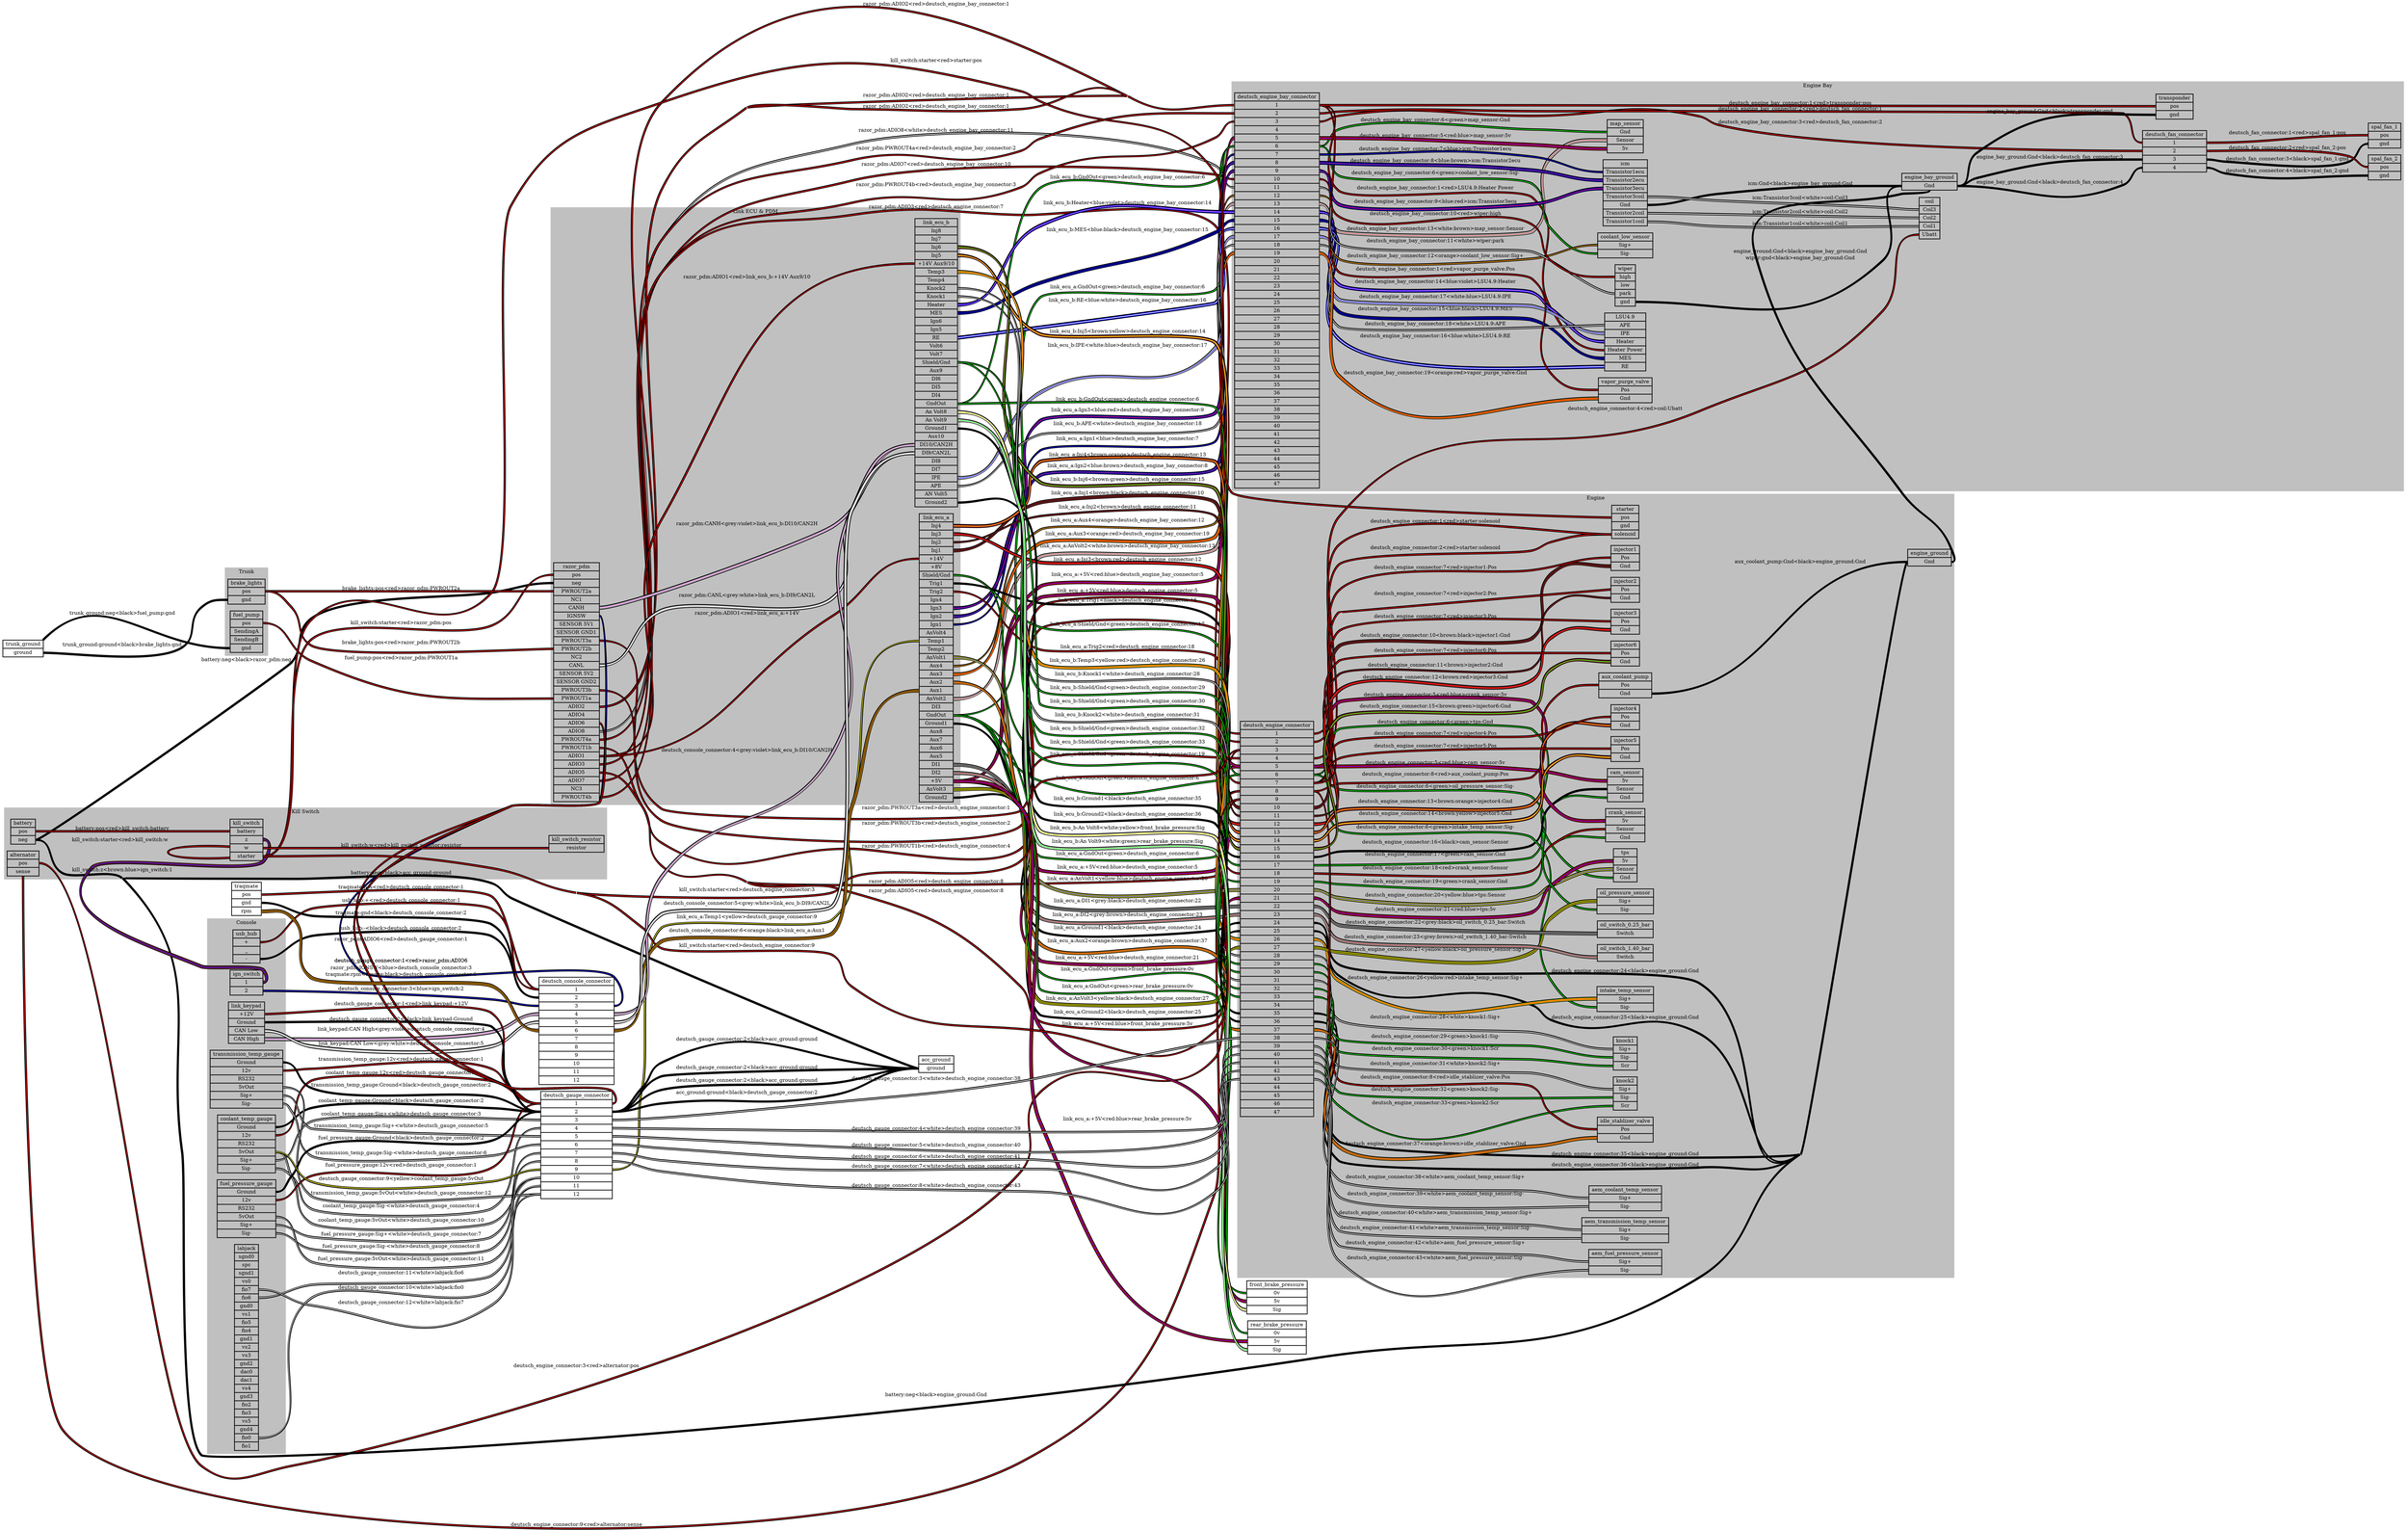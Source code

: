 graph "" {
	graph [bb="0,0,6723,3911.5",
		concentrate=true,
		rankdir=LR,
		ranksep=1.5
	];
	node [label="\N"];
	subgraph "cluster_Engine Bay" {
		graph [bb="3439,8,6715,1153",
			color=grey,
			label="Engine Bay",
			lheight=0.21,
			lp="5077,1141.5",
			lwidth=1.14,
			style=filled
		];
		deutsch_engine_bay_connector	[height=15.347,
			label="deutsch_engine_bay_connector | <1> 1 | <2> 2 | <3> 3 | <4> 4 | <5> 5 | <6> 6 | <7> 7 | <8> 8 | <9> 9 | <10> 10 | <11> 11 | <12> \
12 | <13> 13 | <14> 14 | <15> 15 | <16> 16 | <17> 17 | <18> 18 | <19> 19 | <20> 20 | <21> 21 | <22> 22 | <23> 23 | <24> 24 | <25> \
25 | <26> 26 | <27> 27 | <28> 28 | <29> 29 | <30> 30 | <31> 31 | <32> 32 | <33> 33 | <34> 34 | <35> 35 | <36> 36 | <37> 37 | <38> \
38 | <39> 39 | <40> 40 | <41> 41 | <42> 42 | <43> 43 | <44> 44 | <45> 45 | <46> 46 | <47> 47 ",
			pos="3565.5,569",
			rects="3447,1098,3684,1121 3447,1075,3684,1098 3447,1052,3684,1075 3447,1029,3684,1052 3447,1006,3684,1029 3447,983,3684,1006 3447,960,\
3684,983 3447,937,3684,960 3447,914,3684,937 3447,891,3684,914 3447,868,3684,891 3447,845,3684,868 3447,822,3684,845 3447,799,3684,\
822 3447,776,3684,799 3447,753,3684,776 3447,730,3684,753 3447,707,3684,730 3447,684,3684,707 3447,661,3684,684 3447,638,3684,661 \
3447,615,3684,638 3447,592,3684,615 3447,569,3684,592 3447,546,3684,569 3447,523,3684,546 3447,500,3684,523 3447,477,3684,500 3447,\
454,3684,477 3447,431,3684,454 3447,408,3684,431 3447,385,3684,408 3447,362,3684,385 3447,339,3684,362 3447,316,3684,339 3447,293,\
3684,316 3447,270,3684,293 3447,247,3684,270 3447,224,3684,247 3447,201,3684,224 3447,178,3684,201 3447,155,3684,178 3447,132,3684,\
155 3447,109,3684,132 3447,86,3684,109 3447,63,3684,86 3447,40,3684,63 3447,17,3684,40",
			shape=record,
			style=bold,
			width=3.2917];
		deutsch_fan_connector	[height=1.6111,
			label="deutsch_fan_connector | <1> 1 | <2> 2 | <3> 3 | <4> 4 ",
			pos="6074.5,932",
			rects="5985,966.5,6164,989.5 5985,943.5,6164,966.5 5985,920.5,6164,943.5 5985,897.5,6164,920.5 5985,874.5,6164,897.5",
			shape=record,
			style=bold,
			width=2.4861];
		deutsch_engine_bay_connector:3 -- deutsch_fan_connector:2	[color="black:red:black",
			label="deutsch_engine_bay_connector:3<red>deutsch_fan_connector:2",
			labeltooltip="deutsch_engine_bay_connector:3<red>deutsch_fan_connector:2",
			lp="5028.5,1019.5",
			penwidth=2.5,
			pos="3684,1041 3948.5,1041 4015.8,1021.5 4279,1047 4303.3,1049.4 4308.7,1054.8 4333,1057 4424.2,1065.4 4658.9,1088.2 4745,1057 4774.4,\
1046.4 4769.7,1022.7 4799,1012 5035.3,925.63 5706.7,1118.9 5931,1005 5967,986.72 5944.6,932 5985,932"];
		deutsch_engine_bay_connector:2 -- deutsch_fan_connector:1	[color="black:red:black",
			label="deutsch_engine_bay_connector:2<red>deutsch_fan_connector:1",
			labeltooltip="deutsch_engine_bay_connector:2<red>deutsch_fan_connector:1",
			lp="5028.5,1075.5",
			penwidth=2.5,
			pos="3684,1064 3709.3,1064 3713,1077.9 3738,1082 3975.3,1120.5 4038.6,1085.4 4279,1082 4486.2,1079.1 4537.9,1075.5 4745,1069 4810.9,1066.9 \
5872.7,1058.7 5931,1028 5966.7,1009.2 5944.6,955 5985,955"];
		map_sensor	[height=1.2917,
			label="map_sensor | <Gnd> Gnd | <Sensor> Sensor | <5v> 5v ",
			pos="4539,1001",
			rects="4488.5,1024,4589.5,1047 4488.5,1001,4589.5,1024 4488.5,978,4589.5,1001 4488.5,955,4589.5,978",
			shape=record,
			style=bold,
			width=1.4028];
		deutsch_engine_bay_connector:6 -- map_sensor:Gnd	[color="black:green:black",
			label="deutsch_engine_bay_connector:6<green>map_sensor:Gnd",
			labeltooltip="deutsch_engine_bay_connector:6<green>map_sensor:Gnd",
			lp="4008.5,986.5",
			penwidth=2.5,
			pos="3684,972 3948.5,972 4015.5,956.05 4279,979 4372.3,987.13 4393.3,1013 4487,1013"];
		deutsch_engine_bay_connector:13 -- map_sensor:Sensor	[color="black:white:brown:white:black",
			label="deutsch_engine_bay_connector:13<white:brown>map_sensor:Sensor",
			labeltooltip="deutsch_engine_bay_connector:13<white:brown>map_sensor:Sensor",
			lp="4008.5,906.5",
			penwidth=2.5,
			pos="3684,811 3722.9,811 3703.3,862.33 3738,880 3791.6,907.29 4223,876.93 4279,899 4308.6,910.67 4305,930.91 4333,946 4395.6,979.71 4415.9,\
989 4487,989"];
		deutsch_engine_bay_connector:5 -- map_sensor:"5v"	[color="black:red:blue:red:black",
			label="deutsch_engine_bay_connector:5<red:blue>map_sensor:5v",
			labeltooltip="deutsch_engine_bay_connector:5<red:blue>map_sensor:5v",
			lp="4008.5,1009.5",
			penwidth=2.5,
			pos="3684,995 3948.4,995 4015.2,1011.9 4279,994 4372.1,987.69 4393.7,966 4487,966"];
		"LSU4.9"	[height=2.25,
			label="LSU4.9 | <APE> APE | <IPE> IPE | <Heater> Heater | <Heater Power> Heater Power | <MES> MES | <RE> RE ",
			pos="4539,431",
			rects="4481.5,488.5,4596.5,511.5 4481.5,465.5,4596.5,488.5 4481.5,442.5,4596.5,465.5 4481.5,419.5,4596.5,442.5 4481.5,396.5,4596.5,419.5 \
4481.5,373.5,4596.5,396.5 4481.5,350.5,4596.5,373.5",
			shape=record,
			style=bold,
			width=1.5972];
		deutsch_engine_bay_connector:1 -- "LSU4.9":"Heater Power"	[color="black:red:black",
			label="deutsch_engine_bay_connector:1<red>LSU4.9:Heater Power",
			labeltooltip="deutsch_engine_bay_connector:1<red>LSU4.9:Heater Power",
			lp="4008.5,1074.5",
			penwidth=2.5,
			pos="3684,1087 3709.6,1087 3713,1072.3 3738,1067 3796.9,1054.6 4235.5,1076.6 4279,1035 4362,955.66 4276.9,621.23 4333,521 4373.2,449.08 \
4397.6,408 4480,408"];
		deutsch_engine_bay_connector:14 -- "LSU4.9":Heater	[color="black:blue:violet:blue:black",
			label="deutsch_engine_bay_connector:14<blue:violet>LSU4.9:Heater",
			labeltooltip="deutsch_engine_bay_connector:14<blue:violet>LSU4.9:Heater",
			lp="4008.5,571.5",
			penwidth=2.5,
			pos="3684,788 3786.4,788 3659,629.2 3738,564 3784.4,525.69 4221,555.03 4279,539 4376.7,511.99 4378.6,431 4480,431"];
		deutsch_engine_bay_connector:15 -- "LSU4.9":MES	[color="black:blue:black:blue:black",
			label="deutsch_engine_bay_connector:15<blue:black>LSU4.9:MES",
			labeltooltip="deutsch_engine_bay_connector:15<blue:black>LSU4.9:MES",
			lp="4008.5,449.5",
			penwidth=2.5,
			pos="3684,765 3756.8,765 3683.5,490.24 3738,442 3760.5,422.06 4249.1,421.11 4279,418 4369,408.64 4389.5,385 4480,385"];
		deutsch_engine_bay_connector:16 -- "LSU4.9":RE	[color="black:blue:white:blue:black",
			label="deutsch_engine_bay_connector:16<blue:white>LSU4.9:RE",
			labeltooltip="deutsch_engine_bay_connector:16<blue:white>LSU4.9:RE",
			lp="4008.5,371.5",
			penwidth=2.5,
			pos="3684,742 3768.9,742 3674,419.68 3738,364 3800.2,309.9 4397.6,362 4480,362"];
		deutsch_engine_bay_connector:17 -- "LSU4.9":IPE	[color="black:white:blue:white:black",
			label="deutsch_engine_bay_connector:17<white:blue>LSU4.9:IPE",
			labeltooltip="deutsch_engine_bay_connector:17<white:blue>LSU4.9:IPE",
			lp="4008.5,490.5",
			penwidth=2.5,
			pos="3684,719 3791.6,719 3655.2,551.7 3738,483 3753.9,469.83 4459.4,454 4480,454"];
		deutsch_engine_bay_connector:18 -- "LSU4.9":APE	[color="black:white:black",
			label="deutsch_engine_bay_connector:18<white>LSU4.9:APE",
			labeltooltip="deutsch_engine_bay_connector:18<white>LSU4.9:APE",
			lp="4008.5,527.5",
			penwidth=2.5,
			pos="3684,696 3765.8,696 3673.2,569.96 3738,520 3761.8,501.63 4249,500.18 4279,498 4368.6,491.51 4390.2,477 4480,477"];
		coolant_low_sensor	[height=0.97222,
			label="coolant_low_sensor | <Sig+> Sig+ | <Sig-> Sig- ",
			pos="4539,902",
			rects="4462,913.5,4616,936.5 4462,890.5,4616,913.5 4462,867.5,4616,890.5",
			shape=record,
			style=bold,
			width=2.1389];
		deutsch_engine_bay_connector:6 -- coolant_low_sensor:"Sig-"	[color="black:green:black",
			label="deutsch_engine_bay_connector:6<green>coolant_low_sensor:Sig-",
			labeltooltip="deutsch_engine_bay_connector:6<green>coolant_low_sensor:Sig-",
			lp="4008.5,948.5",
			penwidth=2.5,
			pos="3684,972 3711.7,972 3711.4,948.7 3738,941 3853.6,907.54 4159.6,933.22 4279,918 4361.1,907.54 4378.3,879 4461,879"];
		deutsch_engine_bay_connector:12 -- coolant_low_sensor:"Sig+"	[color="black:orange:black",
			label="deutsch_engine_bay_connector:12<orange>coolant_low_sensor:Sig+",
			labeltooltip="deutsch_engine_bay_connector:12<orange>coolant_low_sensor:Sig+",
			lp="4008.5,757.5",
			penwidth=2.5,
			pos="3684,834 3728.4,834 3699,771.27 3738,750 3764.4,735.6 4253.5,734.15 4279,750 4324.9,778.51 4292.3,823.45 4333,859 4378.2,898.46 \
4401,902 4461,902"];
		vapor_purge_valve	[height=0.97222,
			label="vapor_purge_valve | <Pos> Pos | <Gnd> Gnd ",
			pos="4539,297",
			rects="4464,308.5,4614,331.5 4464,285.5,4614,308.5 4464,262.5,4614,285.5",
			shape=record,
			style=bold,
			width=2.0833];
		deutsch_engine_bay_connector:19 -- vapor_purge_valve:Gnd	[color="black:orange:red:orange:black",
			label="deutsch_engine_bay_connector:19<orange:red>vapor_purge_valve:Gnd",
			labeltooltip="deutsch_engine_bay_connector:19<orange:red>vapor_purge_valve:Gnd",
			lp="4008.5,328.5",
			penwidth=2.5,
			pos="3684,673 3763.1,673 3679.6,374.46 3738,321 3976.1,102.88 4140.1,274 4463,274"];
		deutsch_engine_bay_connector:1 -- vapor_purge_valve:Pos	[color="black:red:black",
			label="deutsch_engine_bay_connector:1<red>vapor_purge_valve:Pos",
			labeltooltip="deutsch_engine_bay_connector:1<red>vapor_purge_valve:Pos",
			lp="4008.5,406.5",
			penwidth=2.5,
			pos="3684,1087 3760.7,1087 3682.7,452.09 3738,399 3781.4,357.35 4222,398.21 4279,379 4306.8,369.63 4306.8,354.29 4333,341 4387.4,313.39 \
4402,297 4463,297"];
		transponder	[height=0.97222,
			label="transponder | <pos> pos | <gnd> gnd ",
			pos="6074.5,1072",
			rects="6022.5,1083.5,6126.5,1106.5 6022.5,1060.5,6126.5,1083.5 6022.5,1037.5,6126.5,1060.5",
			shape=record,
			style=bold,
			width=1.4444];
		deutsch_engine_bay_connector:1 -- transponder:pos	[color="black:red:black",
			label="deutsch_engine_bay_connector:1<red>transponder:pos",
			labeltooltip="deutsch_engine_bay_connector:1<red>transponder:pos",
			lp="5028.5,1098.5",
			penwidth=2.5,
			pos="3684,1087 3708.3,1087 3713.8,1093.2 3738,1095 3977.8,1112.7 4038.6,1096.2 4279,1095 4714.1,1092.8 4822.9,1090.9 5258,1085 5597.4,\
1080.4 5682.1,1072 6021.5,1072"];
		icm	[height=2.5694,
			label="icm | <Transistor1ecu> Transistor1ecu | <Transistor2ecu> Transistor2ecu | <Transistor3ecu> Transistor3ecu | <Transistor3coil> Transistor3coil | <\
Gnd> Gnd | <Transistor2coil> Transistor2coil | <Transistor1coil> Transistor1coil ",
			pos="4539,757",
			rects="4477,826,4601,849 4477,803,4601,826 4477,780,4601,803 4477,757,4601,780 4477,734,4601,757 4477,711,4601,734 4477,688,4601,711 4477,\
665,4601,688",
			shape=record,
			style=bold,
			width=1.7222];
		deutsch_engine_bay_connector:9 -- icm:Transistor3ecu	[color="black:blue:red:blue:black",
			label="deutsch_engine_bay_connector:9<blue:red>icm:Transistor3ecu",
			labeltooltip="deutsch_engine_bay_connector:9<blue:red>icm:Transistor3ecu",
			lp="4008.5,796.5",
			penwidth=2.5,
			pos="3684,903 3740.1,903 3691,819.62 3738,789 3772.4,766.6 4435,769 4476,769"];
		deutsch_engine_bay_connector:7 -- icm:Transistor1ecu	[color="black:blue:black",
			label="deutsch_engine_bay_connector:7<blue>icm:Transistor1ecu",
			labeltooltip="deutsch_engine_bay_connector:7<blue>icm:Transistor1ecu",
			lp="4008.5,872.5",
			penwidth=2.5,
			pos="3684,949 3728.4,949 3699.5,887.09 3738,865 3790.2,835.05 4219.1,847.37 4279,842 4367,834.11 4387.6,815 4476,815"];
		deutsch_engine_bay_connector:8 -- icm:Transistor2ecu	[color="black:blue:brown:blue:black",
			label="deutsch_engine_bay_connector:8<blue:brown>icm:Transistor2ecu",
			labeltooltip="deutsch_engine_bay_connector:8<blue:brown>icm:Transistor2ecu",
			lp="4008.5,830.5",
			penwidth=2.5,
			pos="3684,926 3735.7,926 3694.2,850.52 3738,823 3763.5,806.99 4249,805.44 4279,804 4366.6,799.79 4388.3,792 4476,792"];
		wiper	[height=1.6111,
			label="wiper | <high> high | <low> low | <park> park | <gnd> gnd ",
			pos="4539,588",
			rects="4510.5,622.5,4567.5,645.5 4510.5,599.5,4567.5,622.5 4510.5,576.5,4567.5,599.5 4510.5,553.5,4567.5,576.5 4510.5,530.5,4567.5,553.5",
			shape=record,
			style=bold,
			width=0.79167];
		deutsch_engine_bay_connector:11 -- wiper:park	[color="black:white:black",
			label="deutsch_engine_bay_connector:11<white>wiper:park",
			labeltooltip="deutsch_engine_bay_connector:11<white>wiper:park",
			lp="4008.5,640.5",
			penwidth=2.5,
			pos="3684,857 3786.4,857 3660.4,699.84 3738,633 3746.1,625.98 4498.3,565 4509,565"];
		deutsch_engine_bay_connector:10 -- wiper:high	[color="black:red:black",
			label="deutsch_engine_bay_connector:10<red>wiper:high",
			labeltooltip="deutsch_engine_bay_connector:10<red>wiper:high",
			lp="4008.5,720.5",
			penwidth=2.5,
			pos="3684,880 3762,880 3677.8,762.58 3738,713 3831.5,636.03 4159.1,664.84 4279,648 4381.5,633.6 4405.5,611 4509,611"];
		spal_fan_1	[height=0.97222,
			label="spal_fan_1 | <pos> pos | <gnd> gnd ",
			pos="6661.5,976",
			rects="6616,987.5,6707,1010.5 6616,964.5,6707,987.5 6616,941.5,6707,964.5",
			shape=record,
			style=bold,
			width=1.2639];
		deutsch_fan_connector:3 -- spal_fan_1:gnd	[color="black:black:black",
			label="deutsch_fan_connector:3<black>spal_fan_1:gnd",
			labeltooltip="deutsch_fan_connector:3<black>spal_fan_1:gnd",
			lp="6390,947.5",
			penwidth=2.5,
			pos="6164,909 6188.3,909 6193.9,914.41 6218,917 6370.4,933.35 6410.5,916.87 6562,940 6586.4,943.73 6591.3,953 6616,953"];
		deutsch_fan_connector:1 -- spal_fan_1:pos	[color="black:red:black",
			label="deutsch_fan_connector:1<red>spal_fan_1:pos",
			labeltooltip="deutsch_fan_connector:1<red>spal_fan_1:pos",
			lp="6390,982.5",
			penwidth=2.5,
			pos="6164,955 6365.1,955 6414.9,976 6616,976"];
		spal_fan_2	[height=0.97222,
			label="spal_fan_2 | <pos> pos | <gnd> gnd ",
			pos="6661.5,887",
			rects="6616,898.5,6707,921.5 6616,875.5,6707,898.5 6616,852.5,6707,875.5",
			shape=record,
			style=bold,
			width=1.2639];
		deutsch_fan_connector:4 -- spal_fan_2:gnd	[color="black:black:black",
			label="deutsch_fan_connector:4<black>spal_fan_2:gnd",
			labeltooltip="deutsch_fan_connector:4<black>spal_fan_2:gnd",
			lp="6390,871.5",
			penwidth=2.5,
			pos="6164,886 6189.9,886 6192.6,868.98 6218,864 6391.6,830 6439.1,864 6616,864"];
		deutsch_fan_connector:2 -- spal_fan_2:pos	[color="black:red:black",
			label="deutsch_fan_connector:2<red>spal_fan_2:pos",
			labeltooltip="deutsch_fan_connector:2<red>spal_fan_2:pos",
			lp="6390,905.5",
			penwidth=2.5,
			pos="6164,932 6192.4,932 6190.9,906.24 6218,898 6302.7,872.29 6527.5,887 6616,887"];
		engine_bay_ground	[height=0.65278,
			label="engine_bay_ground | <Gnd> Gnd ",
			pos="5389.5,833",
			rects="5312,833,5467,856 5312,810,5467,833",
			shape=record,
			style=bold,
			width=2.1528];
		icm:Gnd -- engine_bay_ground:Gnd	[color="black:black:black",
			label="icm:Gnd<black>engine_bay_ground:Gnd",
			labeltooltip="icm:Gnd<black>engine_bay_ground:Gnd",
			lp="5028.5,826.5",
			penwidth=2.5,
			pos="4602,722 4920.6,722 4993.4,821 5312,821"];
		coil	[height=1.6111,
			label="coil | <Coil3> Coil3 | <Coil2> Coil2 | <Coil1> Coil1 | <Ubatt> Ubatt ",
			pos="5389.5,933",
			rects="5360.5,967.5,5418.5,990.5 5360.5,944.5,5418.5,967.5 5360.5,921.5,5418.5,944.5 5360.5,898.5,5418.5,921.5 5360.5,875.5,5418.5,898.5",
			shape=record,
			style=bold,
			width=0.80556];
		icm:Transistor3coil -- coil:Coil3	[color="black:white:black",
			label="icm:Transistor3coil<white>coil:Coil3",
			labeltooltip="icm:Transistor3coil<white>coil:Coil3",
			lp="5028.5,963.5",
			penwidth=2.5,
			pos="4602,745 4707.6,745 4700.4,840.19 4799,878 5033.8,968.02 5108,956 5359.5,956"];
		icm:Transistor1coil -- coil:Coil1	[color="black:white:black",
			label="icm:Transistor1coil<white>coil:Coil1",
			labeltooltip="icm:Transistor1coil<white>coil:Coil1",
			lp="5028.5,726.5",
			penwidth=2.5,
			pos="4602,676 4894.2,676 5024,544.02 5258,719 5335,776.57 5263.4,910 5359.5,910"];
		icm:Transistor2coil -- coil:Coil2	[color="black:white:black",
			label="icm:Transistor2coil<white>coil:Coil2",
			labeltooltip="icm:Transistor2coil<white>coil:Coil2",
			lp="5028.5,866.5",
			penwidth=2.5,
			pos="4602,699 4708.9,699 4697.8,802.41 4799,837 4895.6,870.04 5161.7,825.05 5258,859 5310.7,877.56 5303.7,933 5359.5,933"];
		wiper:gnd -- engine_bay_ground:Gnd	[color="black:black:black",
			label="wiper:gnd<black>engine_bay_ground:Gnd",
			labeltooltip="wiper:gnd<black>engine_bay_ground:Gnd",
			lp="5028.5,616.5",
			penwidth=2.5,
			pos="4569,542 4876.7,542 5024.5,408.65 5258,609 5331.8,672.32 5214.8,821 5312,821"];
		engine_bay_ground:Gnd -- deutsch_fan_connector:3	[color="black:black:black",
			label="engine_bay_ground:Gnd<black>deutsch_fan_connector:3",
			labeltooltip="engine_bay_ground:Gnd<black>deutsch_fan_connector:3",
			lp="5726,916.5",
			penwidth=2.5,
			pos="5467,821 5494.7,821 5494.7,843.25 5521,852 5718.1,917.69 5777.2,909 5985,909"];
		engine_bay_ground:Gnd -- deutsch_fan_connector:4	[color="black:black:black",
			label="engine_bay_ground:Gnd<black>deutsch_fan_connector:4",
			labeltooltip="engine_bay_ground:Gnd<black>deutsch_fan_connector:4",
			lp="5726,840.5",
			penwidth=2.5,
			pos="5467,821 5673.3,821 5741.1,752.49 5931,833 5962,846.13 5951.4,886 5985,886"];
		engine_bay_ground:Gnd -- transponder:gnd	[color="black:black:black",
			label="engine_bay_ground:Gnd<black>transponder:gnd",
			labeltooltip="engine_bay_ground:Gnd<black>transponder:gnd",
			lp="5726,1057.5",
			penwidth=2.5,
			pos="5467,821 5520.3,821 5479.3,894.91 5521,928 5700.3,1070.2 5792.6,1049 6021.5,1049"];
	}
	subgraph cluster_Engine {
		graph [bb="3455,1169,5458.5,3336",
			color=grey,
			label=Engine,
			lheight=0.21,
			lp="4456.8,3324.5",
			lwidth=0.71,
			style=filled
		];
		deutsch_engine_connector	[height=15.347,
			label="deutsch_engine_connector | <1> 1 | <2> 2 | <3> 3 | <4> 4 | <5> 5 | <6> 6 | <7> 7 | <8> 8 | <9> 9 | <10> 10 | <11> 11 | <12> 12 | <\
13> 13 | <14> 14 | <15> 15 | <16> 16 | <17> 17 | <18> 18 | <19> 19 | <20> 20 | <21> 21 | <22> 22 | <23> 23 | <24> 24 | <25> 25 | <\
26> 26 | <27> 27 | <28> 28 | <29> 29 | <30> 30 | <31> 31 | <32> 32 | <33> 33 | <34> 34 | <35> 35 | <36> 36 | <37> 37 | <38> 38 | <\
39> 39 | <40> 40 | <41> 41 | <42> 42 | <43> 43 | <44> 44 | <45> 45 | <46> 46 | <47> 47 ",
			pos="3565.5,2011",
			rects="3463,2540,3668,2563 3463,2517,3668,2540 3463,2494,3668,2517 3463,2471,3668,2494 3463,2448,3668,2471 3463,2425,3668,2448 3463,2402,\
3668,2425 3463,2379,3668,2402 3463,2356,3668,2379 3463,2333,3668,2356 3463,2310,3668,2333 3463,2287,3668,2310 3463,2264,3668,2287 \
3463,2241,3668,2264 3463,2218,3668,2241 3463,2195,3668,2218 3463,2172,3668,2195 3463,2149,3668,2172 3463,2126,3668,2149 3463,2103,\
3668,2126 3463,2080,3668,2103 3463,2057,3668,2080 3463,2034,3668,2057 3463,2011,3668,2034 3463,1988,3668,2011 3463,1965,3668,1988 \
3463,1942,3668,1965 3463,1919,3668,1942 3463,1896,3668,1919 3463,1873,3668,1896 3463,1850,3668,1873 3463,1827,3668,1850 3463,1804,\
3668,1827 3463,1781,3668,1804 3463,1758,3668,1781 3463,1735,3668,1758 3463,1712,3668,1735 3463,1689,3668,1712 3463,1666,3668,1689 \
3463,1643,3668,1666 3463,1620,3668,1643 3463,1597,3668,1620 3463,1574,3668,1597 3463,1551,3668,1574 3463,1528,3668,1551 3463,1505,\
3668,1528 3463,1482,3668,1505 3463,1459,3668,1482",
			shape=record,
			style=bold,
			width=2.8472];
		starter	[height=1.2917,
			label="starter | <pos> pos | <gnd> gnd | <solenoid> solenoid ",
			pos="4539,3258",
			rects="4501,3281,4577,3304 4501,3258,4577,3281 4501,3235,4577,3258 4501,3212,4577,3235",
			shape=record,
			style=bold,
			width=1.0556];
		deutsch_engine_connector:2 -- starter:solenoid	[color="black:red:black",
			label="deutsch_engine_connector:2<red>starter:solenoid",
			labeltooltip="deutsch_engine_connector:2<red>starter:solenoid",
			lp="4008.5,3102.5",
			penwidth=2.5,
			pos="3669.5,2506 3786.1,2506 3655.4,2943.8 3738,3026 3909.7,3197 4081.3,2954.8 4279,3095 4322.8,3126.1 4289.1,3172.1 4333,3203 4394.1,\
3246 4425.2,3223 4500,3223"];
		deutsch_engine_connector:1 -- starter:solenoid	[color="black:red:black",
			label="deutsch_engine_connector:1<red>starter:solenoid",
			labeltooltip="deutsch_engine_connector:1<red>starter:solenoid",
			lp="4008.5,3266.5",
			penwidth=2.5,
			pos="3669.5,2529 3799.5,2529 3647.8,3016.4 3738,3110 3975.5,3356.6 4157.6,3223 4500,3223"];
		engine_ground	[height=0.65278,
			label="engine_ground | <Gnd> Gnd ",
			pos="5389.5,1796",
			rects="5328.5,1796,5450.5,1819 5328.5,1773,5450.5,1796",
			shape=record,
			style=bold,
			width=1.6944];
		deutsch_engine_connector:36 -- engine_ground:Gnd	[color="black:black:black",
			label="deutsch_engine_connector:36<black>engine_ground:Gnd",
			labeltooltip="deutsch_engine_connector:36<black>engine_ground:Gnd",
			lp="4539,1480.5",
			penwidth=2.5,
			pos="5029.5,1784 5094.8,1794.1 5260.6,1784 5327.1,1784;3669.5,1723 3771.1,1723 3657.8,1567.3 3738,1505 3782.2,1470.7 4693.8,1450.3 4745,\
1473 4915.8,1548.6 4842.9,1755.5 5027.5,1784"];
		deutsch_engine_connector:24 -- engine_ground:Gnd	[color="black:black:black",
			label="deutsch_engine_connector:24<black>engine_ground:Gnd",
			labeltooltip="deutsch_engine_connector:24<black>engine_ground:Gnd",
			lp="4539,1820.5",
			penwidth=2.5,
			pos="3669.5,1999 3738,1999 3680.9,1898.7 3738,1861 3831.5,1799.2 4634.3,1820.4 4745,1803 4769.5,1799.2 4774.4,1792.4 4799,1789 4899.6,\
1775 4927.1,1768.8 5027.5,1784"];
		deutsch_engine_connector:25 -- engine_ground:Gnd	[color="black:black:black",
			label="deutsch_engine_connector:25<black>engine_ground:Gnd",
			labeltooltip="deutsch_engine_connector:25<black>engine_ground:Gnd",
			lp="4539,1791.5",
			penwidth=2.5,
			pos="3669.5,1976 3749.3,1976 3672.2,1855.2 3738,1810 3762.8,1793 4249.2,1799.7 4279,1796 4303.4,1793 4308.6,1786.7 4333,1784 4486.4,1767.2 \
4875,1760.2 5027.5,1784"];
		deutsch_engine_connector:35 -- engine_ground:Gnd	[color="black:black:black",
			label="deutsch_engine_connector:35<black>engine_ground:Gnd",
			labeltooltip="deutsch_engine_connector:35<black>engine_ground:Gnd",
			lp="4539,1527.5",
			penwidth=2.5,
			pos="3669.5,1746 3771.9,1746 3655.8,1587.1 3738,1526 3782.9,1492.6 4693,1499.5 4745,1520 4904.9,1583.1 4857.7,1757.5 5027.5,1784"];
		tps	[height=1.2917,
			label="tps | <5v> 5v | <Sensor> Sensor | <Gnd> Gnd ",
			pos="4539,2309",
			rects="4506,2332,4572,2355 4506,2309,4572,2332 4506,2286,4572,2309 4506,2263,4572,2286",
			shape=record,
			style=bold,
			width=0.91667];
		deutsch_engine_connector:6 -- tps:Gnd	[color="black:green:black",
			label="deutsch_engine_connector:6<green>tps:Gnd",
			labeltooltip="deutsch_engine_connector:6<green>tps:Gnd",
			lp="4008.5,2413.5",
			penwidth=2.5,
			pos="3669.5,2414 3700.2,2414 3707.4,2408.4 3738,2406 3858,2396.5 4162.3,2412.3 4279,2383 4387.2,2355.8 4393.5,2274 4505,2274"];
		deutsch_engine_connector:20 -- tps:Sensor	[color="black:yellow:blue:yellow:black",
			label="deutsch_engine_connector:20<yellow:blue>tps:Sensor",
			labeltooltip="deutsch_engine_connector:20<yellow:blue>tps:Sensor",
			lp="4008.5,2105.5",
			penwidth=2.5,
			pos="3669.5,2092 3703.4,2092 4251.5,2078.2 4279,2098 4338.6,2140.9 4278.9,2204.5 4333,2254 4391.1,2307.2 4426.2,2297 4505,2297"];
		deutsch_engine_connector:21 -- tps:"5v"	[color="black:red:blue:red:black",
			label="deutsch_engine_connector:21<red:blue>tps:5v",
			labeltooltip="deutsch_engine_connector:21<red:blue>tps:5v",
			lp="4008.5,2185.5",
			penwidth=2.5,
			pos="3669.5,2069 3718.4,2069 3694.4,2132.9 3738,2155 3845.3,2209.5 4173.3,2120.5 4279,2178 4315.4,2197.8 4300.3,2228.5 4333,2254 4397.7,\
2304.4 4423,2321 4505,2321"];
		cam_sensor	[height=1.2917,
			label="cam_sensor | <5v> 5v | <Sensor> Sensor | <Gnd> Gnd ",
			pos="4539,2531",
			rects="4489,2554,4589,2577 4489,2531,4589,2554 4489,2508,4589,2531 4489,2485,4589,2508",
			shape=record,
			style=bold,
			width=1.3889];
		deutsch_engine_connector:17 -- cam_sensor:Gnd	[color="black:green:black",
			label="deutsch_engine_connector:17<green>cam_sensor:Gnd",
			labeltooltip="deutsch_engine_connector:17<green>cam_sensor:Gnd",
			lp="4008.5,2337.5",
			penwidth=2.5,
			pos="3669.5,2161 3741.2,2161 3678.3,2267.3 3738,2307 3788.1,2340.3 4230.4,2294.6 4279,2330 4334.9,2370.7 4278.9,2432.9 4333,2476 4387.3,\
2519.3 4418.5,2496 4488,2496"];
		deutsch_engine_connector:16 -- cam_sensor:Sensor	[color="black:black:black",
			label="deutsch_engine_connector:16<black>cam_sensor:Sensor",
			labeltooltip="deutsch_engine_connector:16<black>cam_sensor:Sensor",
			lp="4008.5,2371.5",
			penwidth=2.5,
			pos="3669.5,2184 3747.3,2184 3673.9,2301 3738,2345 3787.6,2379.1 4228.6,2331.1 4279,2364 4325.3,2394.2 4290.6,2440.6 4333,2476 4387.9,\
2521.8 4416.5,2519 4488,2519"];
		deutsch_engine_connector:5 -- cam_sensor:"5v"	[color="black:red:blue:red:black",
			label="deutsch_engine_connector:5<red:blue>cam_sensor:5v",
			labeltooltip="deutsch_engine_connector:5<red:blue>cam_sensor:5v",
			lp="4008.5,3014.5",
			penwidth=2.5,
			pos="3669.5,2437 3784.1,2437 3651.8,2872.6 3738,2948 3828.5,3027.2 4187.9,3026.5 4279,2948 4401.9,2842.1 4225.9,2708.8 4333,2587 4380.3,\
2533.2 4416.4,2543 4488,2543"];
		crank_sensor	[height=1.2917,
			label="crank_sensor | <5v> 5v | <Sensor> Sensor | <Gnd> Gnd ",
			pos="4539,2420",
			rects="4484,2443,4594,2466 4484,2420,4594,2443 4484,2397,4594,2420 4484,2374,4594,2397",
			shape=record,
			style=bold,
			width=1.5278];
		deutsch_engine_connector:19 -- crank_sensor:Gnd	[color="black:green:black",
			label="deutsch_engine_connector:19<green>crank_sensor:Gnd",
			labeltooltip="deutsch_engine_connector:19<green>crank_sensor:Gnd",
			lp="4008.5,2223.5",
			penwidth=2.5,
			pos="3669.5,2115 3715.6,2115 3696.4,2173.1 3738,2193 3792.3,2219 4230.5,2180.4 4279,2216 4335.8,2257.7 4278.1,2320.8 4333,2365 4385.4,\
2407.2 4415.7,2385 4483,2385"];
		deutsch_engine_connector:18 -- crank_sensor:Sensor	[color="black:red:black",
			label="deutsch_engine_connector:18<red>crank_sensor:Sensor",
			labeltooltip="deutsch_engine_connector:18<red>crank_sensor:Sensor",
			lp="4008.5,2257.5",
			penwidth=2.5,
			pos="3669.5,2138 3720.8,2138 3692.6,2207 3738,2231 3791.2,2259.1 4228.8,2216.9 4279,2250 4326.1,2281.1 4290,2328.4 4333,2365 4385.8,2410 \
4413.6,2408 4483,2408"];
		deutsch_engine_connector:5 -- crank_sensor:"5v"	[color="black:red:blue:red:black",
			label="deutsch_engine_connector:5<red:blue>crank_sensor:5v",
			labeltooltip="deutsch_engine_connector:5<red:blue>crank_sensor:5v",
			lp="4008.5,2936.5",
			penwidth=2.5,
			pos="3669.5,2437 3776.8,2437 3656.9,2844.7 3738,2915 3760.7,2934.7 4256.5,2934.9 4279,2915 4426.2,2784.8 4205.8,2625.9 4333,2476 4378,\
2423 4413.5,2432 4483,2432"];
		knock1	[height=1.2917,
			label="knock1 | <Sig+> Sig+ | <Sig-> Sig- | <Scr> Scr ",
			pos="4539,1701",
			rects="4505.5,1724,4572.5,1747 4505.5,1701,4572.5,1724 4505.5,1678,4572.5,1701 4505.5,1655,4572.5,1678",
			shape=record,
			style=bold,
			width=0.93056];
		deutsch_engine_connector:30 -- knock1:Scr	[color="black:green:black",
			label="deutsch_engine_connector:30<green>knock1:Scr",
			labeltooltip="deutsch_engine_connector:30<green>knock1:Scr",
			lp="4008.5,1674.5",
			penwidth=2.5,
			pos="3669.5,1861 3760.9,1861 3663.4,1719.9 3738,1667 3807.5,1617.8 4418.9,1666 4504,1666"];
		deutsch_engine_connector:28 -- knock1:"Sig+"	[color="black:white:black",
			label="deutsch_engine_connector:28<white>knock1:Sig+",
			labeltooltip="deutsch_engine_connector:28<white>knock1:Sig+",
			lp="4008.5,1788.5",
			penwidth=2.5,
			pos="3669.5,1907 3733.2,1907 3683.9,1814.7 3738,1781 3789,1749.2 4219.3,1765.2 4279,1758 4380.2,1745.8 4402,1713 4504,1713"];
		deutsch_engine_connector:29 -- knock1:"Sig-"	[color="black:green:black",
			label="deutsch_engine_connector:29<green>knock1:Sig-",
			labeltooltip="deutsch_engine_connector:29<green>knock1:Sig-",
			lp="4008.5,1708.5",
			penwidth=2.5,
			pos="3669.5,1884 3756.3,1884 3667,1751 3738,1701 3772.8,1676.5 4461.4,1689 4504,1689"];
		knock2	[height=1.2917,
			label="knock2 | <Sig+> Sig+ | <Sig-> Sig- | <Scr> Scr ",
			pos="4539,1590",
			rects="4505.5,1613,4572.5,1636 4505.5,1590,4572.5,1613 4505.5,1567,4572.5,1590 4505.5,1544,4572.5,1567",
			shape=record,
			style=bold,
			width=0.93056];
		deutsch_engine_connector:33 -- knock2:Scr	[color="black:green:black",
			label="deutsch_engine_connector:33<green>knock2:Scr",
			labeltooltip="deutsch_engine_connector:33<green>knock2:Scr",
			lp="4008.5,1560.5",
			penwidth=2.5,
			pos="3669.5,1792 3780,1792 3649.8,1619.5 3738,1553 3806,1501.8 4418.9,1555 4504,1555"];
		deutsch_engine_connector:31 -- knock2:"Sig+"	[color="black:white:black",
			label="deutsch_engine_connector:31<white>knock2:Sig+",
			labeltooltip="deutsch_engine_connector:31<white>knock2:Sig+",
			lp="4008.5,1632.5",
			penwidth=2.5,
			pos="3669.5,1838 3768.9,1838 3658.5,1684.8 3738,1625 3746.5,1618.6 4493.4,1602 4504,1602"];
		deutsch_engine_connector:32 -- knock2:"Sig-"	[color="black:green:black",
			label="deutsch_engine_connector:32<green>knock2:Sig-",
			labeltooltip="deutsch_engine_connector:32<green>knock2:Sig-",
			lp="4008.5,1595.5",
			penwidth=2.5,
			pos="3669.5,1815 3774.9,1815 3653.8,1651.4 3738,1588 3772,1562.4 4461.4,1578 4504,1578"];
		intake_temp_sensor	[height=0.97222,
			label="intake_temp_sensor | <Sig+> Sig+ | <Sig-> Sig- ",
			pos="4539,2210",
			rects="4460,2221.5,4618,2244.5 4460,2198.5,4618,2221.5 4460,2175.5,4618,2198.5",
			shape=record,
			style=bold,
			width=2.1944];
		deutsch_engine_connector:6 -- intake_temp_sensor:"Sig-"	[color="black:green:black",
			label="deutsch_engine_connector:6<green>intake_temp_sensor:Sig-",
			labeltooltip="deutsch_engine_connector:6<green>intake_temp_sensor:Sig-",
			lp="4008.5,2299.5",
			penwidth=2.5,
			pos="3669.5,2414 3731.7,2414 3685,2324.5 3738,2292 3789.3,2260.5 4220.5,2283 4279,2269 4364.5,2248.5 4371.1,2187 4459,2187"];
		deutsch_engine_connector:26 -- intake_temp_sensor:"Sig+"	[color="black:yellow:red:yellow:black",
			label="deutsch_engine_connector:26<yellow:red>intake_temp_sensor:Sig+",
			labeltooltip="deutsch_engine_connector:26<yellow:red>intake_temp_sensor:Sig+",
			lp="4008.5,2071.5",
			penwidth=2.5,
			pos="3669.5,1953 3719.1,1953 3693.9,2018.3 3738,2041 3791.5,2068.6 4228.1,2031.9 4279,2064 4322.4,2091.4 4294.1,2132.6 4333,2166 4378,\
2204.7 4399.7,2210 4459,2210"];
		oil_pressure_sensor	[height=0.97222,
			label="oil_pressure_sensor | <Sig+> Sig+ | <Sig-> Sig- ",
			pos="4539,2057",
			rects="4460,2068.5,4618,2091.5 4460,2045.5,4618,2068.5 4460,2022.5,4618,2045.5",
			shape=record,
			style=bold,
			width=2.1944];
		deutsch_engine_connector:6 -- oil_pressure_sensor:"Sig-"	[color="black:green:black",
			label="deutsch_engine_connector:6<green>oil_pressure_sensor:Sig-",
			labeltooltip="deutsch_engine_connector:6<green>oil_pressure_sensor:Sig-",
			lp="4008.5,2147.5",
			penwidth=2.5,
			pos="3669.5,2414 3795,2414 3640.7,2219.3 3738,2140 3784.6,2102 4220.5,2131.1 4279,2117 4364.6,2096.3 4370.9,2034 4459,2034"];
		deutsch_engine_connector:27 -- oil_pressure_sensor:"Sig+"	[color="black:yellow:black:yellow:black",
			label="deutsch_engine_connector:27<yellow:black>oil_pressure_sensor:Sig+",
			labeltooltip="deutsch_engine_connector:27<yellow:black>oil_pressure_sensor:Sig+",
			lp="4008.5,1995.5",
			penwidth=2.5,
			pos="3669.5,1930 3703.7,1930 3704.9,1956.3 3738,1965 3970.7,2026.3 4045.1,1931.3 4279,1988 4304.7,1994.2 4308.5,2003.1 4333,2013 4388,\
2035.3 4399.7,2057 4459,2057"];
		"oil_switch_0.25_bar"	[height=0.65278,
			label="oil_switch_0.25_bar | <Switch> Switch ",
			pos="4539,2133",
			rects="4461,2133,4617,2156 4461,2110,4617,2133",
			shape=record,
			style=bold,
			width=2.1667];
		deutsch_engine_connector:22 -- "oil_switch_0.25_bar":Switch	[color="black:grey:black:grey:black",
			label="deutsch_engine_connector:22<grey:black>oil_switch_0.25_bar:Switch",
			labeltooltip="deutsch_engine_connector:22<grey:black>oil_switch_0.25_bar:Switch",
			lp="4008.5,2033.5",
			penwidth=2.5,
			pos="3669.5,2046 3701.2,2046 3706.6,2030.5 3738,2026 3797.5,2017.5 4225.5,1998.6 4279,2026 4315.6,2044.7 4298,2079.5 4333,2101 4381.7,\
2130.9 4402.9,2121 4460,2121"];
		"oil_switch_1.40_bar"	[height=0.65278,
			label="oil_switch_1.40_bar | <Switch> Switch ",
			pos="4539,1892",
			rects="4461,1892,4617,1915 4461,1869,4617,1892",
			shape=record,
			style=bold,
			width=2.1667];
		deutsch_engine_connector:23 -- "oil_switch_1.40_bar":Switch	[color="black:grey:brown:grey:black",
			label="deutsch_engine_connector:23<grey:brown>oil_switch_1.40_bar:Switch",
			labeltooltip="deutsch_engine_connector:23<grey:brown>oil_switch_1.40_bar:Switch",
			lp="4008.5,1919.5",
			penwidth=2.5,
			pos="3669.5,2023 3727.5,2023 3688,1941.4 3738,1912 3876.5,1830.7 4299.4,1880 4460,1880"];
		idle_stablizer_valve	[height=0.97222,
			label="idle_stablizer_valve | <Pos> Pos | <Gnd> Gnd ",
			pos="4539,1969",
			rects="4461,1980.5,4617,2003.5 4461,1957.5,4617,1980.5 4461,1934.5,4617,1957.5",
			shape=record,
			style=bold,
			width=2.1667];
		deutsch_engine_connector:37 -- idle_stablizer_valve:Gnd	[color="black:orange:brown:orange:black",
			label="deutsch_engine_connector:37<orange:brown>idle_stablizer_valve:Gnd",
			labeltooltip="deutsch_engine_connector:37<orange:brown>idle_stablizer_valve:Gnd",
			lp="4008.5,1750.5",
			penwidth=2.5,
			pos="3669.5,1700 3701.2,1700 3706.7,1714.8 3738,1720 3797.4,1729.8 4231.6,1706 4279,1743 4345.5,1794.9 4269.7,1869.2 4333,1925 4375.9,\
1962.9 4402.8,1946 4460,1946"];
		deutsch_engine_connector:8 -- idle_stablizer_valve:Pos	[color="black:red:black",
			label="deutsch_engine_connector:8<red>idle_stablizer_valve:Pos",
			labeltooltip="deutsch_engine_connector:8<red>idle_stablizer_valve:Pos",
			lp="4008.5,1957.5",
			penwidth=2.5,
			pos="3669.5,2368 3763.6,2368 3666.3,2010.9 3738,1950 3783.8,1911.1 4219,1946.9 4279,1950 4359.8,1954.2 4379.1,1969 4460,1969"];
		aux_coolant_pump	[height=0.97222,
			label="aux_coolant_pump | <Pos> Pos | <Gnd> Gnd ",
			pos="4539,2807",
			rects="4465,2818.5,4613,2841.5 4465,2795.5,4613,2818.5 4465,2772.5,4613,2795.5",
			shape=record,
			style=bold,
			width=2.0556];
		deutsch_engine_connector:8 -- aux_coolant_pump:Pos	[color="black:red:black",
			label="deutsch_engine_connector:8<red>aux_coolant_pump:Pos",
			labeltooltip="deutsch_engine_connector:8<red>aux_coolant_pump:Pos",
			lp="4008.5,2603.5",
			penwidth=2.5,
			pos="3669.5,2368 3765.6,2368 3661.3,2515.2 3738,2573 3786.1,2609.2 4231.1,2559.6 4279,2596 4341.1,2643.2 4278.2,2707.5 4333,2763 4376.2,\
2806.7 4402.6,2807 4464,2807"];
		aem_coolant_temp_sensor	[height=0.97222,
			label="aem_coolant_temp_sensor | <Sig+> Sig+ | <Sig-> Sig- ",
			pos="4539,1388",
			rects="4437.5,1399.5,4640.5,1422.5 4437.5,1376.5,4640.5,1399.5 4437.5,1353.5,4640.5,1376.5",
			shape=record,
			style=bold,
			width=2.8194];
		deutsch_engine_connector:39 -- aem_coolant_temp_sensor:"Sig-"	[color="black:white:black",
			label="deutsch_engine_connector:39<white>aem_coolant_temp_sensor:Sig-",
			labeltooltip="deutsch_engine_connector:39<white>aem_coolant_temp_sensor:Sig-",
			lp="4008.5,1399.5",
			penwidth=2.5,
			pos="3669.5,1654 3789.9,1654 3644.2,1467.4 3738,1392 3798.5,1343.4 4358.4,1365 4436,1365"];
		deutsch_engine_connector:38 -- aem_coolant_temp_sensor:"Sig+"	[color="black:white:black",
			label="deutsch_engine_connector:38<white>aem_coolant_temp_sensor:Sig+",
			labeltooltip="deutsch_engine_connector:38<white>aem_coolant_temp_sensor:Sig+",
			lp="4008.5,1446.5",
			penwidth=2.5,
			pos="3669.5,1677 3779.6,1677 3652.1,1507.8 3738,1439 3785,1401.4 4219,1412.4 4279,1407 4349,1400.7 4365.7,1388 4436,1388"];
		aem_transmission_temp_sensor	[height=0.97222,
			label="aem_transmission_temp_sensor | <Sig+> Sig+ | <Sig-> Sig- ",
			pos="4539,1300",
			rects="4417.5,1311.5,4660.5,1334.5 4417.5,1288.5,4660.5,1311.5 4417.5,1265.5,4660.5,1288.5",
			shape=record,
			style=bold,
			width=3.375];
		deutsch_engine_connector:41 -- aem_transmission_temp_sensor:"Sig-"	[color="black:white:black",
			label="deutsch_engine_connector:41<white>aem_transmission_temp_sensor:Sig-",
			labeltooltip="deutsch_engine_connector:41<white>aem_transmission_temp_sensor:Sig-",
			lp="4008.5,1300.5",
			penwidth=2.5,
			pos="3669.5,1608 3812.8,1608 3627.5,1384.2 3738,1293 3796.1,1245 4340.6,1277 4416,1277"];
		deutsch_engine_connector:40 -- aem_transmission_temp_sensor:"Sig+"	[color="black:white:black",
			label="deutsch_engine_connector:40<white>aem_transmission_temp_sensor:Sig+",
			labeltooltip="deutsch_engine_connector:40<white>aem_transmission_temp_sensor:Sig+",
			lp="4008.5,1348.5",
			penwidth=2.5,
			pos="3669.5,1631 3801.9,1631 3636.7,1426.3 3738,1341 3738.9,1340.2 4414.8,1300 4416,1300"];
		aem_fuel_pressure_sensor	[height=0.97222,
			label="aem_fuel_pressure_sensor | <Sig+> Sig+ | <Sig-> Sig- ",
			pos="4539,1212",
			rects="4437,1223.5,4641,1246.5 4437,1200.5,4641,1223.5 4437,1177.5,4641,1200.5",
			shape=record,
			style=bold,
			width=2.8333];
		deutsch_engine_connector:43 -- aem_fuel_pressure_sensor:"Sig-"	[color="black:white:black",
			label="deutsch_engine_connector:43<white>aem_fuel_pressure_sensor:Sig-",
			labeltooltip="deutsch_engine_connector:43<white>aem_fuel_pressure_sensor:Sig-",
			lp="4008.5,1211.5",
			penwidth=2.5,
			pos="3669.5,1562 3831.5,1562 3614.3,1308.6 3738,1204 3797.3,1153.9 4358.4,1189 4436,1189"];
		deutsch_engine_connector:42 -- aem_fuel_pressure_sensor:"Sig+"	[color="black:white:black",
			label="deutsch_engine_connector:42<white>aem_fuel_pressure_sensor:Sig+",
			labeltooltip="deutsch_engine_connector:42<white>aem_fuel_pressure_sensor:Sig+",
			lp="4008.5,1254.5",
			penwidth=2.5,
			pos="3669.5,1585 3822.8,1585 3621.8,1347 3738,1247 3741.7,1243.8 4431.1,1212 4436,1212"];
		injector1	[height=0.97222,
			label="injector1 | <Pos> Pos | <Gnd> Gnd ",
			pos="4539,3159",
			rects="4499,3170.5,4579,3193.5 4499,3147.5,4579,3170.5 4499,3124.5,4579,3147.5",
			shape=record,
			style=bold,
			width=1.1111];
		deutsch_engine_connector:10 -- injector1:Gnd	[color="black:brown:black:brown:black",
			label="deutsch_engine_connector:10<brown:black>injector1:Gnd",
			labeltooltip="deutsch_engine_connector:10<brown:black>injector1:Gnd",
			lp="4008.5,2869.5",
			penwidth=2.5,
			pos="3669.5,2322 3785.4,2322 3652.5,2760.8 3738,2839 3782.4,2879.6 4233,2823.2 4279,2862 4366.8,2936.2 4248.4,3037.2 4333,3115 4387.4,\
3165 4424.1,3136 4498,3136"];
		deutsch_engine_connector:7 -- injector1:Pos	[color="black:red:black",
			label="deutsch_engine_connector:7<red>injector1:Pos",
			labeltooltip="deutsch_engine_connector:7<red>injector1:Pos",
			lp="4008.5,2903.5",
			penwidth=2.5,
			pos="3669.5,2391 3778.6,2391 3656.9,2804 3738,2877 3782.7,2917.2 4232.3,2858.1 4279,2896 4356.8,2959.2 4262.8,3043.4 4333,3115 4386.2,\
3169.2 4422.1,3159 4498,3159"];
		injector2	[height=0.97222,
			label="injector2 | <Pos> Pos | <Gnd> Gnd ",
			pos="4539,3071",
			rects="4499,3082.5,4579,3105.5 4499,3059.5,4579,3082.5 4499,3036.5,4579,3059.5",
			shape=record,
			style=bold,
			width=1.1111];
		deutsch_engine_connector:11 -- injector2:Gnd	[color="black:brown:black",
			label="deutsch_engine_connector:11<brown>injector2:Gnd",
			labeltooltip="deutsch_engine_connector:11<brown>injector2:Gnd",
			lp="4008.5,2793.5",
			penwidth=2.5,
			pos="3669.5,2299 3773.7,2299 3660.6,2693.2 3738,2763 3782.7,2803.3 4232.8,2747.4 4279,2786 4363.2,2856.4 4251.8,2953.1 4333,3027 4387.7,\
3076.8 4424.1,3048 4498,3048"];
		deutsch_engine_connector:7 -- injector2:Pos	[color="black:red:black",
			label="deutsch_engine_connector:7<red>injector2:Pos",
			labeltooltip="deutsch_engine_connector:7<red>injector2:Pos",
			lp="4008.5,2831.5",
			penwidth=2.5,
			pos="3669.5,2391 3761.9,2391 3668.8,2739.8 3738,2801 3783.1,2840.8 4232.1,2786.3 4279,2824 4351.8,2882.5 4267,2961 4333,3027 4386.7,3080.7 \
4422.1,3071 4498,3071"];
		injector3	[height=0.97222,
			label="injector3 | <Pos> Pos | <Gnd> Gnd ",
			pos="4539,2983",
			rects="4499,2994.5,4579,3017.5 4499,2971.5,4579,2994.5 4499,2948.5,4579,2971.5",
			shape=record,
			style=bold,
			width=1.1111];
		deutsch_engine_connector:12 -- injector3:Gnd	[color="black:brown:red:brown:black",
			label="deutsch_engine_connector:12<brown:red>injector3:Gnd",
			labeltooltip="deutsch_engine_connector:12<brown:red>injector3:Gnd",
			lp="4008.5,2717.5",
			penwidth=2.5,
			pos="3669.5,2276 3762.1,2276 3668.6,2625.7 3738,2687 3783.1,2726.9 4232.6,2671.7 4279,2710 4359.6,2776.6 4255.3,2869 4333,2939 4387.9,\
2988.5 4424.1,2960 4498,2960"];
		deutsch_engine_connector:7 -- injector3:Pos	[color="black:red:black",
			label="deutsch_engine_connector:7<red>injector3:Pos",
			labeltooltip="deutsch_engine_connector:7<red>injector3:Pos",
			lp="4008.5,2755.5",
			penwidth=2.5,
			pos="3669.5,2391 3821,2391 3622.6,2626.7 3738,2725 3783.8,2764 4231.8,2710.7 4279,2748 4348.2,2802.7 4270.2,2877.1 4333,2939 4387.1,2992.3 \
4422.1,2983 4498,2983"];
		injector4	[height=0.97222,
			label="injector4 | <Pos> Pos | <Gnd> Gnd ",
			pos="4539,2895",
			rects="4499,2906.5,4579,2929.5 4499,2883.5,4579,2906.5 4499,2860.5,4579,2883.5",
			shape=record,
			style=bold,
			width=1.1111];
		deutsch_engine_connector:13 -- injector4:Gnd	[color="black:brown:orange:brown:black",
			label="deutsch_engine_connector:13<brown:orange>injector4:Gnd",
			labeltooltip="deutsch_engine_connector:13<brown:orange>injector4:Gnd",
			lp="4008.5,2641.5",
			penwidth=2.5,
			pos="3669.5,2253 3831.5,2253 3615.4,2505.1 3738,2611 3783.5,2650.3 4232.4,2595.9 4279,2634 4356,2696.9 4258.7,2785 4333,2851 4388.2,2900.1 \
4424.1,2872 4498,2872"];
		deutsch_engine_connector:7 -- injector4:Pos	[color="black:red:black",
			label="deutsch_engine_connector:7<red>injector4:Pos",
			labeltooltip="deutsch_engine_connector:7<red>injector4:Pos",
			lp="4008.5,2679.5",
			penwidth=2.5,
			pos="3669.5,2391 3788.1,2391 3645.5,2574.7 3738,2649 3784.9,2686.7 4231.5,2635.1 4279,2672 4344.6,2723 4273.3,2793.2 4333,2851 4387.5,\
2903.8 4422.1,2895 4498,2895"];
		injector5	[height=0.97222,
			label="injector5 | <Pos> Pos | <Gnd> Gnd ",
			pos="4539,2719",
			rects="4499,2730.5,4579,2753.5 4499,2707.5,4579,2730.5 4499,2684.5,4579,2707.5",
			shape=record,
			style=bold,
			width=1.1111];
		deutsch_engine_connector:14 -- injector5:Gnd	[color="black:brown:yellow:brown:black",
			label="deutsch_engine_connector:14<brown:yellow>injector5:Gnd",
			labeltooltip="deutsch_engine_connector:14<brown:yellow>injector5:Gnd",
			lp="4008.5,2527.5",
			penwidth=2.5,
			pos="3669.5,2230 3792,2230 3642.8,2419.9 3738,2497 3784.7,2534.9 4230.7,2484.1 4279,2520 4337.6,2563.5 4276.3,2629.1 4333,2675 4390.4,\
2721.5 4424.1,2696 4498,2696"];
		deutsch_engine_connector:7 -- injector5:Pos	[color="black:red:black",
			label="deutsch_engine_connector:7<red>injector5:Pos",
			labeltooltip="deutsch_engine_connector:7<red>injector5:Pos",
			lp="4008.5,2565.5",
			penwidth=2.5,
			pos="3669.5,2391 3740.4,2391 3678.9,2495.9 3738,2535 3838.3,2601.4 4179,2491 4279,2558 4326.6,2589.9 4289.2,2638.1 4333,2675 4391.1,2723.9 \
4422.1,2719 4498,2719"];
		injector6	[height=0.97222,
			label="injector6 | <Pos> Pos | <Gnd> Gnd ",
			pos="4539,2631",
			rects="4499,2642.5,4579,2665.5 4499,2619.5,4579,2642.5 4499,2596.5,4579,2619.5",
			shape=record,
			style=bold,
			width=1.1111];
		deutsch_engine_connector:15 -- injector6:Gnd	[color="black:brown:green:brown:black",
			label="deutsch_engine_connector:15<brown:green>injector6:Gnd",
			labeltooltip="deutsch_engine_connector:15<brown:green>injector6:Gnd",
			lp="4008.5,2451.5",
			penwidth=2.5,
			pos="3669.5,2207 3769.4,2207 3658.6,2360.4 3738,2421 3785.8,2457.5 4230.2,2408.7 4279,2444 4334,2483.8 4279.7,2544.9 4333,2587 4391,2632.8 \
4424.1,2608 4498,2608"];
		deutsch_engine_connector:7 -- injector6:Pos	[color="black:red:black",
			label="deutsch_engine_connector:7<red>injector6:Pos",
			labeltooltip="deutsch_engine_connector:7<red>injector6:Pos",
			lp="4008.5,2489.5",
			penwidth=2.5,
			pos="3669.5,2391 3712.4,2391 3698.7,2441.8 3738,2459 3793.1,2483.1 4228.3,2449.6 4279,2482 4323.2,2510.3 4292.1,2554.1 4333,2587 4392.1,\
2634.6 4422.1,2631 4498,2631"];
		aux_coolant_pump:Gnd -- engine_ground:Gnd	[color="black:black:black",
			label="aux_coolant_pump:Gnd<black>engine_ground:Gnd",
			labeltooltip="aux_coolant_pump:Gnd<black>engine_ground:Gnd",
			lp="5028.5,2714.5",
			penwidth=2.5,
			pos="4614,2784 4673,2784 4696.2,2796.1 4745,2763 5163.9,2478.6 4821.2,1784 5327.5,1784"];
	}
	subgraph cluster_Console {
		graph [bb="575.5,2077,794.5,3566",
			color=grey,
			label=Console,
			lheight=0.21,
			lp="685,3554.5",
			lwidth=0.79,
			style=filled
		];
		ign_switch	[height=0.97222,
			label="ign_switch | <1> 1 | <2> 2 ",
			pos="685,2120",
			rects="639,2131.5,731,2154.5 639,2108.5,731,2131.5 639,2085.5,731,2108.5",
			shape=record,
			style=bold,
			width=1.2778];
		link_keypad	[height=1.6111,
			label="link_keypad | <+12V> +12V | <Ground> Ground | <CAN Low> CAN Low | <CAN High> CAN High ",
			pos="685,2231",
			rects="634.5,2265.5,735.5,2288.5 634.5,2242.5,735.5,2265.5 634.5,2219.5,735.5,2242.5 634.5,2196.5,735.5,2219.5 634.5,2173.5,735.5,2196.5",
			shape=record,
			style=bold,
			width=1.4028];
		labjack	[height=8,
			label="labjack | <sgnd0> sgnd0 | < spc>  spc | < sgnd1>  sgnd1 | < vs0>  vs0 | <fio7> fio7 | < fio6>  fio6 | < gnd0>  gnd0 | < vs1>  vs1 | <\
fio5> fio5 | < fio4>  fio4 | < gnd1>  gnd1 | < vs2>  vs2 | <vs3> vs3 | < gnd2>  gnd2 | < dac0>  dac0 | < dac1>  dac1 | <vs4> vs4 | < \
gnd3>  gnd3 | < fio2>  fio2 | < fio3>  fio3 | <vs5> vs5 | < gnd4>  gnd4 | < fio0>  fio0 | < fio1>  fio1 ",
			pos="685,2707",
			rects="651.5,2971.5,718.5,2994.5 651.5,2948.5,718.5,2971.5 651.5,2925.5,718.5,2948.5 651.5,2902.5,718.5,2925.5 651.5,2879.5,718.5,2902.5 \
651.5,2856.5,718.5,2879.5 651.5,2833.5,718.5,2856.5 651.5,2810.5,718.5,2833.5 651.5,2787.5,718.5,2810.5 651.5,2764.5,718.5,2787.5 \
651.5,2741.5,718.5,2764.5 651.5,2718.5,718.5,2741.5 651.5,2695.5,718.5,2718.5 651.5,2672.5,718.5,2695.5 651.5,2649.5,718.5,2672.5 \
651.5,2626.5,718.5,2649.5 651.5,2603.5,718.5,2626.5 651.5,2580.5,718.5,2603.5 651.5,2557.5,718.5,2580.5 651.5,2534.5,718.5,2557.5 \
651.5,2511.5,718.5,2534.5 651.5,2488.5,718.5,2511.5 651.5,2465.5,718.5,2488.5 651.5,2442.5,718.5,2465.5 651.5,2419.5,718.5,2442.5",
			shape=record,
			style=bold,
			width=0.93056];
		usb_hub	[height=1.2917,
			label="usb_hub | <+> + | <_> _ | <-> - ",
			pos="685,2354",
			rects="647,2377,723,2400 647,2354,723,2377 647,2331,723,2354 647,2308,723,2331",
			shape=record,
			style=bold,
			width=1.0556];
		coolant_temp_gauge	[height=2.25,
			label="coolant_temp_gauge | <Ground> Ground | <12v> 12v | <RS232> RS232 | <5vOut> 5vOut | <Sig+> Sig+ | <Sig-> Sig- ",
			pos="685,3454",
			rects="604,3511.5,766,3534.5 604,3488.5,766,3511.5 604,3465.5,766,3488.5 604,3442.5,766,3465.5 604,3419.5,766,3442.5 604,3396.5,766,3419.5 \
604,3373.5,766,3396.5",
			shape=record,
			style=bold,
			width=2.25];
		transmission_temp_gauge	[height=2.25,
			label="transmission_temp_gauge | <Ground> Ground | <12v> 12v | <RS232> RS232 | <5vOut> 5vOut | <Sig+> Sig+ | <Sig-> Sig- ",
			pos="685,3274",
			rects="583.5,3331.5,786.5,3354.5 583.5,3308.5,786.5,3331.5 583.5,3285.5,786.5,3308.5 583.5,3262.5,786.5,3285.5 583.5,3239.5,786.5,3262.5 \
583.5,3216.5,786.5,3239.5 583.5,3193.5,786.5,3216.5",
			shape=record,
			style=bold,
			width=2.8194];
		fuel_pressure_gauge	[height=2.25,
			label="fuel_pressure_gauge | <Ground> Ground | <12v> 12v | <RS232> RS232 | <5vOut> 5vOut | <Sig+> Sig+ | <Sig-> Sig- ",
			pos="685,3094",
			rects="603,3151.5,767,3174.5 603,3128.5,767,3151.5 603,3105.5,767,3128.5 603,3082.5,767,3105.5 603,3059.5,767,3082.5 603,3036.5,767,3059.5 \
603,3013.5,767,3036.5",
			shape=record,
			style=bold,
			width=2.2778];
	}
	subgraph "cluster_Link ECU & PDM" {
		graph [bb="1535.5,1051,2680.5,2720",
			color=grey,
			label="Link ECU & PDM",
			lheight=0.21,
			lp="2108,2708.5",
			lwidth=1.75,
			style=filled
		];
		razor_pdm	[height=9.2778,
			label="razor_pdm | <pos> pos | <neg> neg | <PWROUT2a> PWROUT2a | <NC1> NC1 | <CANH> CANH | <IGNSW> IGNSW | <SENSOR 5V1> SENSOR 5V1 | <SENSOR \
GND1> SENSOR GND1 | <PWROUT3a> PWROUT3a | <PWROUT2b> PWROUT2b | <NC2> NC2 | <CANL> CANL | <SENSOR 5V2> SENSOR 5V2 | <SENSOR GND2> \
SENSOR GND2 | <PWROUT3b> PWROUT3b | <PWROUT1a> PWROUT1a | <ADIO2> ADIO2 | <ADIO4> ADIO4 | <ADIO6> ADIO6 | <ADIO8> ADIO8 | <PWROUT4a> \
PWROUT4a | <PWROUT1b> PWROUT1b | <ADIO1> ADIO1 | <ADIO3> ADIO3 | <ADIO5> ADIO5 | <ADIO7> ADIO7 | <NC3> NC3 | <PWROUT4b> PWROUT4b ",
			pos="1607.5,1806",
			rects="1543.5,2116.5,1671.5,2139.5 1543.5,2093.5,1671.5,2116.5 1543.5,2070.5,1671.5,2093.5 1543.5,2047.5,1671.5,2070.5 1543.5,2024.5,1671.5,\
2047.5 1543.5,2001.5,1671.5,2024.5 1543.5,1978.5,1671.5,2001.5 1543.5,1955.5,1671.5,1978.5 1543.5,1932.5,1671.5,1955.5 1543.5,1909.5,\
1671.5,1932.5 1543.5,1886.5,1671.5,1909.5 1543.5,1863.5,1671.5,1886.5 1543.5,1840.5,1671.5,1863.5 1543.5,1817.5,1671.5,1840.5 1543.5,\
1794.5,1671.5,1817.5 1543.5,1771.5,1671.5,1794.5 1543.5,1748.5,1671.5,1771.5 1543.5,1725.5,1671.5,1748.5 1543.5,1702.5,1671.5,1725.5 \
1543.5,1679.5,1671.5,1702.5 1543.5,1656.5,1671.5,1679.5 1543.5,1633.5,1671.5,1656.5 1543.5,1610.5,1671.5,1633.5 1543.5,1587.5,1671.5,\
1610.5 1543.5,1564.5,1671.5,1587.5 1543.5,1541.5,1671.5,1564.5 1543.5,1518.5,1671.5,1541.5 1543.5,1495.5,1671.5,1518.5 1543.5,1472.5,\
1671.5,1495.5",
			shape=record,
			style=bold,
			width=1.7778];
		link_ecu_a	[height=11.194,
			label="link_ecu_a | <Inj4> Inj4 | <Inj3> Inj3 | <Inj2> Inj2 | <Inj1> Inj1 | <+14V> +14V | <+8V> +8V | <Shield/Gnd> Shield/Gnd | <Trig1> \
Trig1 | <Trig2> Trig2 | <Ign4> Ign4 | <Ign3> Ign3 | <Ign2> Ign2 | <Ign1> Ign1 | <AnVolt4> AnVolt4 | <Temp1> Temp1 | <Temp2> Temp2 | <\
AnVolt1> AnVolt1 | <Aux4> Aux4 | <Aux3> Aux3 | <Aux2> Aux2 | <Aux1> Aux1 | <AnVolt2> AnVolt2 | <DI3> DI3 | <GndOut> GndOut | <Ground1> \
Ground1 | <Aux8> Aux8 | <Aux7> Aux7 | <Aux6> Aux6 | <Aux5> Aux5 | <DI1> DI1 | <DI2> DI2 | <+5V> +5V | <AnVolt3> AnVolt3 | <Ground2> \
Ground2 ",
			pos="2613,2286",
			rects="2565.5,2665.5,2660.5,2688.5 2565.5,2642.5,2660.5,2665.5 2565.5,2619.5,2660.5,2642.5 2565.5,2596.5,2660.5,2619.5 2565.5,2573.5,2660.5,\
2596.5 2565.5,2550.5,2660.5,2573.5 2565.5,2527.5,2660.5,2550.5 2565.5,2504.5,2660.5,2527.5 2565.5,2481.5,2660.5,2504.5 2565.5,2458.5,\
2660.5,2481.5 2565.5,2435.5,2660.5,2458.5 2565.5,2412.5,2660.5,2435.5 2565.5,2389.5,2660.5,2412.5 2565.5,2366.5,2660.5,2389.5 2565.5,\
2343.5,2660.5,2366.5 2565.5,2320.5,2660.5,2343.5 2565.5,2297.5,2660.5,2320.5 2565.5,2274.5,2660.5,2297.5 2565.5,2251.5,2660.5,2274.5 \
2565.5,2228.5,2660.5,2251.5 2565.5,2205.5,2660.5,2228.5 2565.5,2182.5,2660.5,2205.5 2565.5,2159.5,2660.5,2182.5 2565.5,2136.5,2660.5,\
2159.5 2565.5,2113.5,2660.5,2136.5 2565.5,2090.5,2660.5,2113.5 2565.5,2067.5,2660.5,2090.5 2565.5,2044.5,2660.5,2067.5 2565.5,2021.5,\
2660.5,2044.5 2565.5,1998.5,2660.5,2021.5 2565.5,1975.5,2660.5,1998.5 2565.5,1952.5,2660.5,1975.5 2565.5,1929.5,2660.5,1952.5 2565.5,\
1906.5,2660.5,1929.5 2565.5,1883.5,2660.5,1906.5",
			shape=record,
			style=bold,
			width=1.3194];
		razor_pdm:ADIO1 -- link_ecu_a:"+14V"	[color="black:red:black",
			label="razor_pdm:ADIO1<red>link_ecu_a:+14V",
			labeltooltip="razor_pdm:ADIO1<red>link_ecu_a:+14V",
			lp="2084,1754.5",
			penwidth=2.5,
			pos="1672.5,1599 1767.4,1599 1755.4,1693.5 1845,1725 1895.2,1742.7 2281.1,1714.2 2323,1747 2397.3,1805.2 2469.6,2562 2564,2562"];
		link_ecu_b	[height=11.194,
			label="link_ecu_b | <Inj8> Inj8 | <Inj7> Inj7 | <Inj6> Inj6 | <Inj5> Inj5 | <+14V Aux9/10> +14V Aux9/10 | <Temp3> Temp3 | <Temp4> Temp4 | <\
Knock2> Knock2 | <Knock1> Knock1 | <Heater> Heater | <MES> MES | <Ign6> Ign6 | <Ign5> Ign5 | <RE> RE | <Volt6> Volt6 | <Volt7> Volt7 | <\
Shield/Gnd> Shield/Gnd | <Aux9> Aux9 | <DI6> DI6 | <DI5> DI5 | <DI4> DI4 | <GndOut> GndOut | <An Volt8> An Volt8 | <An Volt9> An \
Volt9 | <Ground1> Ground1 | <Aux10> Aux10 | <DI10/CAN2H> DI10/CAN2H | <DI9/CAN2L> DI9/CAN2L | <DI8> DI8 | <DI7> DI7 | <IPE> IPE | <\
APE> APE | <AN Volt5> AN Volt5 | <Ground2> Ground2 ",
			pos="2613,1462",
			rects="2553.5,1841.5,2672.5,1864.5 2553.5,1818.5,2672.5,1841.5 2553.5,1795.5,2672.5,1818.5 2553.5,1772.5,2672.5,1795.5 2553.5,1749.5,2672.5,\
1772.5 2553.5,1726.5,2672.5,1749.5 2553.5,1703.5,2672.5,1726.5 2553.5,1680.5,2672.5,1703.5 2553.5,1657.5,2672.5,1680.5 2553.5,1634.5,\
2672.5,1657.5 2553.5,1611.5,2672.5,1634.5 2553.5,1588.5,2672.5,1611.5 2553.5,1565.5,2672.5,1588.5 2553.5,1542.5,2672.5,1565.5 2553.5,\
1519.5,2672.5,1542.5 2553.5,1496.5,2672.5,1519.5 2553.5,1473.5,2672.5,1496.5 2553.5,1450.5,2672.5,1473.5 2553.5,1427.5,2672.5,1450.5 \
2553.5,1404.5,2672.5,1427.5 2553.5,1381.5,2672.5,1404.5 2553.5,1358.5,2672.5,1381.5 2553.5,1335.5,2672.5,1358.5 2553.5,1312.5,2672.5,\
1335.5 2553.5,1289.5,2672.5,1312.5 2553.5,1266.5,2672.5,1289.5 2553.5,1243.5,2672.5,1266.5 2553.5,1220.5,2672.5,1243.5 2553.5,1197.5,\
2672.5,1220.5 2553.5,1174.5,2672.5,1197.5 2553.5,1151.5,2672.5,1174.5 2553.5,1128.5,2672.5,1151.5 2553.5,1105.5,2672.5,1128.5 2553.5,\
1082.5,2672.5,1105.5 2553.5,1059.5,2672.5,1082.5",
			shape=record,
			style=bold,
			width=1.6528];
		razor_pdm:ADIO1 -- link_ecu_b:"+14V Aux9/10"	[color="black:red:black",
			label="razor_pdm:ADIO1<red>link_ecu_b:+14V Aux9/10",
			labeltooltip="razor_pdm:ADIO1<red>link_ecu_b:+14V Aux9/10",
			lp="2084,1714.5",
			penwidth=2.5,
			pos="1672.5,1599 1870.4,1599 2354.1,1738 2552,1738"];
		razor_pdm:CANH -- link_ecu_b:"DI10/CAN2H"	[color="black:grey:violet:grey:black",
			label="razor_pdm:CANH<grey:violet>link_ecu_b:DI10/CAN2H",
			labeltooltip="razor_pdm:CANH<grey:violet>link_ecu_b:DI10/CAN2H",
			lp="2084,2019.5",
			penwidth=2.5,
			pos="1672.5,2013 1973.2,2013 2101.1,2030 2323,1827 2532.1,1635.7 2268.6,1232 2552,1232"];
		razor_pdm:CANL -- link_ecu_b:"DI9/CAN2L"	[color="black:grey:white:grey:black",
			label="razor_pdm:CANL<grey:white>link_ecu_b:DI9/CAN2L",
			labeltooltip="razor_pdm:CANL<grey:white>link_ecu_b:DI9/CAN2L",
			lp="2084,1815.5",
			penwidth=2.5,
			pos="1672.5,1852 1751.6,1852 1767,1821.3 1845,1808 1950.1,1790.1 2237.1,1829.2 2323,1766 2538.6,1607.4 2284.3,1209 2552,1209"];
	}
	subgraph "cluster_Kill Switch" {
		graph [bb="8,3604,1692.5,3801",
			color=grey,
			label="Kill Switch",
			lheight=0.21,
			lp="850.25,3789.5",
			lwidth=1.08,
			style=filled
		];
		battery	[height=0.97222,
			label="battery | <pos> pos | <neg> neg ",
			pos="60.5,3647",
			rects="26,3658.5,95,3681.5 26,3635.5,95,3658.5 26,3612.5,95,3635.5",
			shape=record,
			style=bold,
			width=0.95833];
		kill_switch	[height=1.6111,
			label="kill_switch | <battery> battery | <z> z | <w> w | <starter> starter ",
			pos="685,3670",
			rects="639,3704.5,731,3727.5 639,3681.5,731,3704.5 639,3658.5,731,3681.5 639,3635.5,731,3658.5 639,3612.5,731,3635.5",
			shape=record,
			style=bold,
			width=1.2778];
		battery:pos -- kill_switch:battery	[color="black:red:black",
			label="battery:pos<red>kill_switch:battery",
			labeltooltip="battery:pos<red>kill_switch:battery",
			lp="338,3694.5",
			penwidth=2.5,
			pos="96.5,3647 338.03,3647 396.47,3693 638,3693"];
		kill_switch:starter -- kill_switch:w	[color="black:red:black",
			label="kill_switch:starter<red>kill_switch:w",
			labeltooltip="kill_switch:starter<red>kill_switch:w",
			lp="331.5,3670",
			penwidth=2.5,
			pos="638.77,3620 563.31,3615.7 466,3618.8 466,3635.5 466,3652.2 563.31,3655.3 638.77,3651"];
		kill_switch_resistor	[height=0.65278,
			label="kill_switch_resistor | <resistor> resistor ",
			pos="1607.5,3635",
			rects="1530.5,3635,1684.5,3658 1530.5,3612,1684.5,3635",
			shape=record,
			style=bold,
			width=2.1389];
		kill_switch:w -- kill_switch_resistor:resistor	[color="black:red:black",
			label="kill_switch:w<red>kill_switch_resistor:resistor",
			labeltooltip="kill_switch:w<red>kill_switch_resistor:resistor",
			lp="1117.5,3651.5",
			penwidth=2.5,
			pos="732,3647 909.3,3647 1352.2,3623 1529.5,3623"];
		alternator	[height=0.97222,
			label="alternator | <pos> pos | <sense> sense ",
			pos="60.5,3735",
			rects="16,3746.5,105,3769.5 16,3723.5,105,3746.5 16,3700.5,105,3723.5",
			shape=record,
			style=bold,
			width=1.2361];
	}
	subgraph cluster_Trunk {
		graph [bb="625,1671,745,1914",
			color=grey,
			label=Trunk,
			lheight=0.21,
			lp="685,1902.5",
			lwidth=0.60,
			style=filled
		];
		brake_lights	[height=0.97222,
			label="brake_lights | <pos> pos | <gnd> gnd ",
			pos="685,1848",
			rects="633,1859.5,737,1882.5 633,1836.5,737,1859.5 633,1813.5,737,1836.5",
			shape=record,
			style=bold,
			width=1.4444];
		fuel_pump	[height=1.6111,
			label="fuel_pump | <pos> pos | <SendingA> SendingA | <SendingB> SendingB | <gnd> gnd ",
			pos="685,1737",
			rects="639.5,1771.5,730.5,1794.5 639.5,1748.5,730.5,1771.5 639.5,1725.5,730.5,1748.5 639.5,1702.5,730.5,1725.5 639.5,1679.5,730.5,1702.5",
			shape=record,
			style=bold,
			width=1.2639];
	}
	battery:neg -- razor_pdm:neg	[color="black:black:black",
		label="battery:neg<black>razor_pdm:neg",
		labeltooltip="battery:neg<black>razor_pdm:neg",
		lp="685,1957.5",
		penwidth=2.5,
		pos="96.5,3624 135.41,3624 134.04,3590.2 171,3578 206.16,3566.4 309.33,3588.6 337,3564;339,3564 880.15,3083.1 13.603,2426.1 559,1950 \
591.83,1921.3 1222.5,1927 1370,1973 1456.6,2000 1451.8,2082 1542.5,2082"];
	battery:neg -- engine_ground:Gnd	[color="black:black:black",
		label="battery:neg<black>engine_ground:Gnd",
		labeltooltip="battery:neg<black>engine_ground:Gnd",
		lp="2613,3780.5",
		penwidth=2.5,
		pos="96.5,3624 145.74,3624 126.8,3684.3 171,3706 326.28,3782.3 386.2,3728.8 559,3737 846.27,3750.6 2859.4,3776 3147,3776 3147,3776 3147,\
3776 4540,3776 5105.3,3776 5071.2,3259.6 5258,2726 5292.7,2626.9 5222.5,1784 5327.5,1784"];
	acc_ground	[height=0.65278,
		label="acc_ground | <ground> ground ",
		pos="2613,3338",
		rects="2564,3338,2662,3361 2564,3315,2662,3338",
		shape=record,
		style=bold,
		width=1.3611];
	battery:neg -- acc_ground:ground	[color="black:black:black",
		label="battery:neg<black>acc_ground:ground",
		labeltooltip="battery:neg<black>acc_ground:ground",
		lp="1117.5,3582.5",
		penwidth=2.5,
		pos="339,3564 412.19,3499.1 461.19,3568.7 559,3570 670.99,3571.5 699,3570.8 811,3570 1059.5,3568.2 1122.8,3587.2 1370,3562 1799,3518.3 \
1900.8,3467.8 2323,3380 2429.9,3357.8 2453.6,3326.1 2562.7,3326"];
	trunk_ground	[height=0.65278,
		label="trunk_ground | <ground> ground ",
		pos="60.5,1837",
		rects="4,1837,117,1860 4,1814,117,1837",
		shape=record,
		style=bold,
		width=1.5694];
	battery:neg -- trunk_ground:ground	[color="black:black:black",
		label="battery:neg<black>trunk_ground:ground",
		labeltooltip="battery:neg<black>trunk_ground:ground",
		penwidth=2.5];
	kill_switch:starter -- razor_pdm:pos	[color="black:red:black",
		label="kill_switch:starter<red>razor_pdm:pos",
		labeltooltip="kill_switch:starter<red>razor_pdm:pos",
		lp="1117.5,3554.5",
		penwidth=2.5,
		pos="732,3624 800.3,3624 799.61,3566.7 865,3547 918.82,3530.8 1330.1,3555.6 1370,3516 1433,3453.4 1412.6,2807 1424,2719 1459.8,2443.4 \
1264.6,2105 1542.5,2105"];
	kill_switch:z -- ign_switch:1	[color="black:brown:blue:brown:black",
		label="kill_switch:z<brown:blue>ign_switch:1",
		labeltooltip="kill_switch:z<brown:blue>ign_switch:1",
		lp="338,3587",
		penwidth=2.5,
		pos="732,3670 758.67,3670 749.71,3629 731,3610 693.84,3572.2 291.34,3632.6 254.5,3594.5 249.86,3589.7 253.8,3586.1 254.5,3579.5 322.55,\
2939.6 69.148,2581.3 559,2164 588.14,2139.2 704.26,2182.4 731,2155 741.87,2143.9 747.56,2120 732,2120"];
	kill_switch:starter -- deutsch_engine_connector:3	[color="black:red:black",
		label="kill_switch:starter<red>deutsch_engine_connector:3",
		labeltooltip="kill_switch:starter<red>deutsch_engine_connector:3",
		lp="2084,3665.5",
		penwidth=2.5,
		pos="732,3624 793.6,3624 804.17,3653.3 865,3663 1190.6,3715.1 1276.8,3693.6 1606.5,3687;1608.5,3687 1690,3686 1710.3,3679.7 1791,3668 \
1815.2,3664.5 1820.7,3660.5 1845,3658 1887.8,3653.6 3362,3656.8 3393,3627 3484.8,3538.8 3334.2,2483 3461.5,2483"];
	kill_switch:starter -- deutsch_engine_connector:9	[color="black:red:black",
		label="kill_switch:starter<red>deutsch_engine_connector:9",
		labeltooltip="kill_switch:starter<red>deutsch_engine_connector:9",
		lp="2084,3562.5",
		penwidth=2.5,
		pos="732,3624 1205.8,3624 2406.9,3541.3 2849,3371 2875.7,3360.7 2877.4,3348.8 2903,3336 3110.5,3232.3 3252.3,3340.5 3393,3156 3447.8,\
3084.1 3371.1,2345 3461.5,2345"];
	kill_switch:starter -- starter:pos	[color="black:red:black",
		label="kill_switch:starter<red>starter:pos",
		labeltooltip="kill_switch:starter<red>starter:pos",
		lp="2613,3745.5",
		penwidth=2.5,
		pos="1608.5,3687 2531.7,3679.6 2796.4,3854.2 3684,3600 4060,3492.3 4108.8,3270.1 4499.7,3270"];
	razor_pdm:ADIO7 -- deutsch_engine_bay_connector:10	[color="black:red:black",
		label="razor_pdm:ADIO7<red>deutsch_engine_bay_connector:10",
		labeltooltip="razor_pdm:ADIO7<red>deutsch_engine_bay_connector:10",
		lp="2613,486.5",
		penwidth=2.5,
		pos="1672.5,1530 2113.4,1530 1527.6,859.04 1845,553 2006.1,397.73 2630.9,429.23 2849,479 2875,484.93 2877.4,497.76 2903,505 3008.3,534.74 \
3313.4,479.9 3393,555 3446.2,605.2 3372.3,880 3445.5,880"];
	razor_pdm:ADIO8 -- deutsch_engine_bay_connector:11	[color="black:white:black",
		label="razor_pdm:ADIO8<white>deutsch_engine_bay_connector:11",
		labeltooltip="razor_pdm:ADIO8<white>deutsch_engine_bay_connector:11",
		lp="2613,527.5",
		penwidth=2.5,
		pos="1672.5,1668 1911.6,1668 1674.3,773.44 1845,606 1967.8,485.55 3267.2,486.67 3393,604 3477,682.34 3330.7,857 3445.5,857"];
	razor_pdm:ADIO2 -- deutsch_engine_bay_connector:1	[color="black:red:black",
		label="razor_pdm:ADIO2<red>deutsch_engine_bay_connector:1",
		labeltooltip="razor_pdm:ADIO2<red>deutsch_engine_bay_connector:1",
		lp="2613,894.5",
		penwidth=2.5,
		pos="3149,924 3200.6,906.41 3349.8,916.76 3393,950 3444.6,989.67 3380.5,1086.6 3445.1,1087;1672.5,1737 2022.8,1737 1592.7,1210.9 1845,\
968 1922.5,893.39 1992,981.31 2083,924;2085,924 2195.7,854.31 2246.4,895.24 2377,887 2586.4,873.79 2643.5,845.05 2849,887 2874.6,\
892.22 2877.6,904.05 2903,910 3008.8,934.76 3044.2,959.05 3147,924"];
	razor_pdm:ADIO2 -- deutsch_engine_bay_connector:1	[color="black:red:black",
		label="razor_pdm:ADIO2<red>deutsch_engine_bay_connector:1",
		labeltooltip="razor_pdm:ADIO2<red>deutsch_engine_bay_connector:1",
		lp="2613,626.5",
		penwidth=2.5,
		pos="1672.5,1737 1904.8,1737 1676.1,865.49 1845,706 1970.1,587.9 3269.1,581.71 3393,701 3455.4,761.04 3358.9,1087 3445.5,1087"];
	razor_pdm:PWROUT4a -- deutsch_engine_bay_connector:2	[color="black:red:black",
		label="razor_pdm:PWROUT4a<red>deutsch_engine_bay_connector:2",
		labeltooltip="razor_pdm:PWROUT4a<red>deutsch_engine_bay_connector:2",
		lp="2613,583.5",
		penwidth=2.5,
		pos="1672.5,1645 1903.7,1645 1671.9,772.26 1845,619 1909.4,561.99 3329.9,557.61 3393,616 3466.6,684.06 3345.3,1064 3445.5,1064"];
	razor_pdm:PWROUT4b -- deutsch_engine_bay_connector:3	[color="black:red:black",
		label="razor_pdm:PWROUT4b<red>deutsch_engine_bay_connector:3",
		labeltooltip="razor_pdm:PWROUT4b<red>deutsch_engine_bay_connector:3",
		lp="2613,427.5",
		penwidth=2.5,
		pos="1672.5,1484 1908.5,1484 1667.4,591.43 1845,436 2180.8,142.11 2439,243.66 2849,420 2881.1,433.79 2871.6,461.85 2903,477 3001.5,524.43 \
3315.2,442.29 3393,519 3476,600.83 3328.9,1041 3445.5,1041"];
	razor_pdm:ADIO2 -- deutsch_engine_bay_connector:1	[color="black:red:black",
		label="razor_pdm:ADIO2<red>deutsch_engine_bay_connector:1",
		labeltooltip="razor_pdm:ADIO2<red>deutsch_engine_bay_connector:1",
		lp="2613,934.5",
		penwidth=2.5,
		pos="2085,924 2185.3,861.8 3035.6,962.8 3147,924"];
	razor_pdm:PWROUT3a -- deutsch_engine_connector:1	[color="black:red:black",
		label="razor_pdm:PWROUT3a<red>deutsch_engine_connector:1",
		labeltooltip="razor_pdm:PWROUT3a<red>deutsch_engine_connector:1",
		lp="2613,1042.5",
		penwidth=2.5,
		pos="1672.5,1921 1828.6,1921 1753.3,1741.4 1845,1615 2050.5,1331.9 2056.8,1175.8 2377,1035 2425,1013.9 2811.1,998.79 2849,1035 2942.3,\
1124.1 2812.2,2103.3 2903,2195 2979.7,2272.5 3309.9,2152.4 3393,2223 3499.2,2313.2 3322.1,2529 3461.5,2529"];
	razor_pdm:PWROUT3b -- deutsch_engine_connector:2	[color="black:red:black",
		label="razor_pdm:PWROUT3b<red>deutsch_engine_connector:2",
		labeltooltip="razor_pdm:PWROUT3b<red>deutsch_engine_connector:2",
		lp="2613,1001.5",
		penwidth=2.5,
		pos="1672.5,1783 2003.3,1783 1598.3,1279.4 1845,1059 1928.4,984.51 2767.7,917.23 2849,994 3002.4,1138.9 2753.8,1792.8 2903,1942 2980.1,\
2019.1 3313.2,1895.6 3393,1970 3480.8,2051.9 3341.4,2506 3461.5,2506"];
	razor_pdm:ADIO3 -- deutsch_engine_connector:7	[color="black:red:black",
		label="razor_pdm:ADIO3<red>deutsch_engine_connector:7",
		labeltooltip="razor_pdm:ADIO3<red>deutsch_engine_connector:7",
		lp="2613,792.5",
		penwidth=2.5,
		pos="1672.5,1576 2022.3,1576 1576.6,1032.4 1845,808 1930.6,736.41 2768.2,708.04 2849,785 2938.2,869.93 2816.3,1804.6 2903,1892 2979.8,\
1969.4 3312.6,1846.3 3393,1920 3471,1991.5 3355.7,2391 3461.5,2391"];
	razor_pdm:PWROUT1b -- deutsch_engine_connector:4	[color="black:red:black",
		label="razor_pdm:PWROUT1b<red>deutsch_engine_connector:4",
		labeltooltip="razor_pdm:PWROUT1b<red>deutsch_engine_connector:4",
		lp="2613,843.5",
		penwidth=2.5,
		pos="1672.5,1622 1998.1,1622 1603.6,1128.5 1845,910 1927.9,834.93 2768,758.9 2849,836 2936.1,918.89 2818.3,1831.7 2903,1917 2979.8,1994.4 \
3313,1870.8 3393,1945 3477.6,2023.5 3346,2460 3461.5,2460"];
	razor_pdm:ADIO5 -- deutsch_engine_connector:8	[color="black:red:black",
		label="razor_pdm:ADIO5<red>deutsch_engine_connector:8",
		labeltooltip="razor_pdm:ADIO5<red>deutsch_engine_connector:8",
		lp="2613,690.5",
		penwidth=2.5,
		pos="3149,1881 3189.7,1917 3353,1858.3 3393,1895 3471.2,1966.7 3355.5,2367.2 3461.2,2368;1672.5,1553 2043.2,1553 1565.6,980.55 1845,737 \
1885,702.16 2039.3,750.06 2083,720;2085,720 2202.8,638.93 2840,674.39 2849,683 2944.2,773.97 2810.4,1773.3 2903,1867 2941.2,1905.6 \
3106.3,1845 3147,1881"];
	razor_pdm:ADIO5 -- deutsch_engine_connector:8	[color="black:red:black",
		label="razor_pdm:ADIO5<red>deutsch_engine_connector:8",
		labeltooltip="razor_pdm:ADIO5<red>deutsch_engine_connector:8",
		lp="2613,727.5",
		penwidth=2.5,
		pos="2085,720 2120.1,696.17 2818.3,690.7 2849,720 2941.3,808.07 2813.2,1776.3 2903,1867 2941.2,1905.6 3106.3,1845 3147,1881"];
	deutsch_console_connector	[height=4.1667,
		label="deutsch_console_connector | <1> 1 | <2> 2 | <3> 3 | <4> 4 | <5> 5 | <6> 6 | <7> 7 | <8> 8 | <9> 9 | <10> 10 | <11> 11 | <12> 12 ",
		pos="1607.5,2878",
		rects="1502.5,3004.5,1712.5,3027.5 1502.5,2981.5,1712.5,3004.5 1502.5,2958.5,1712.5,2981.5 1502.5,2935.5,1712.5,2958.5 1502.5,2912.5,1712.5,\
2935.5 1502.5,2889.5,1712.5,2912.5 1502.5,2866.5,1712.5,2889.5 1502.5,2843.5,1712.5,2866.5 1502.5,2820.5,1712.5,2843.5 1502.5,2797.5,\
1712.5,2820.5 1502.5,2774.5,1712.5,2797.5 1502.5,2751.5,1712.5,2774.5 1502.5,2728.5,1712.5,2751.5",
		shape=record,
		style=bold,
		width=2.9167];
	razor_pdm:IGNSW -- deutsch_console_connector:3	[color="black:blue:black",
		label="razor_pdm:IGNSW<blue>deutsch_console_connector:3",
		labeltooltip="razor_pdm:IGNSW<blue>deutsch_console_connector:3",
		penwidth=2.5];
	deutsch_gauge_connector	[height=4.1667,
		label="deutsch_gauge_connector | <1> 1 | <2> 2 | <3> 3 | <4> 4 | <5> 5 | <6> 6 | <7> 7 | <8> 8 | <9> 9 | <10> 10 | <11> 11 | <12> 12 ",
		pos="1607.5,3196",
		rects="1507.5,3322.5,1707.5,3345.5 1507.5,3299.5,1707.5,3322.5 1507.5,3276.5,1707.5,3299.5 1507.5,3253.5,1707.5,3276.5 1507.5,3230.5,1707.5,\
3253.5 1507.5,3207.5,1707.5,3230.5 1507.5,3184.5,1707.5,3207.5 1507.5,3161.5,1707.5,3184.5 1507.5,3138.5,1707.5,3161.5 1507.5,3115.5,\
1707.5,3138.5 1507.5,3092.5,1707.5,3115.5 1507.5,3069.5,1707.5,3092.5 1507.5,3046.5,1707.5,3069.5",
		shape=record,
		style=bold,
		width=2.7778];
	razor_pdm:ADIO6 -- deutsch_gauge_connector:1	[color="black:red:black",
		label="razor_pdm:ADIO6<red>deutsch_gauge_connector:1",
		labeltooltip="razor_pdm:ADIO6<red>deutsch_gauge_connector:1",
		lp="1117.5,2961",
		penwidth=2.5,
		pos="1672.5,1691 1697.4,1691 1679.9,2116.5 1671.5,2140 1515.5,2578.5 1167.5,2514.8 1012,2953.5 949.59,3129.6 1238,3019.3 1424,3037 1431.8,\
3037.7 1702,3038.4 1707.5,3044 1728.3,3065.2 1738.2,3311 1708.5,3311"];
	link_ecu_a:Ign1 -- deutsch_engine_bay_connector:7	[color="black:blue:black",
		label="link_ecu_a:Ign1<blue>deutsch_engine_bay_connector:7",
		labeltooltip="link_ecu_a:Ign1<blue>deutsch_engine_bay_connector:7",
		lp="3148,1683.5",
		penwidth=2.5,
		pos="2662,2378 2900.9,2378 2775.9,2101.5 2849,1874 2876.9,1787.2 2831.8,1733.1 2903,1676 2945.5,1641.9 3353.9,1691 3393,1653 3449.2,1598.3 \
3367.1,949 3445.5,949"];
	link_ecu_a:Ign2 -- deutsch_engine_bay_connector:8	[color="black:blue:brown:blue:black",
		label="link_ecu_a:Ign2<blue:brown>deutsch_engine_bay_connector:8",
		labeltooltip="link_ecu_a:Ign2<blue:brown>deutsch_engine_bay_connector:8",
		lp="3148,1641.5",
		penwidth=2.5,
		pos="2662,2401 2910.5,2401 2780,2112.8 2849,1874 2879.3,1769 2819,1703.9 2903,1634 2944.9,1599.1 3353.8,1652.8 3393,1615 3448.3,1561.7 \
3368.7,926 3445.5,926"];
	link_ecu_a:Ign3 -- deutsch_engine_bay_connector:9	[color="black:blue:red:blue:black",
		label="link_ecu_a:Ign3<blue:red>deutsch_engine_bay_connector:9",
		labeltooltip="link_ecu_a:Ign3<blue:red>deutsch_engine_bay_connector:9",
		lp="3148,1148.5",
		penwidth=2.5,
		pos="2662,2424 2920.2,2424 2797.5,2127 2849,1874 2865.3,1794 2845,1198.4 2903,1141 2980.5,1064.3 3309,1179.7 3393,1110 3466,1049.4 3350.6,\
903 3445.5,903"];
	link_ecu_a:Aux4 -- deutsch_engine_bay_connector:12	[color="black:orange:black",
		label="link_ecu_a:Aux4<orange>deutsch_engine_bay_connector:12",
		labeltooltip="link_ecu_a:Aux4<orange>deutsch_engine_bay_connector:12",
		lp="3148,1098.5",
		penwidth=2.5,
		pos="2662,2263 2853.8,2263 2800,2059.5 2849,1874 2871.3,1789.7 2841.3,1152.6 2903,1091 2980.2,1013.9 3309.8,1128.6 3393,1058 3470.9,991.82 \
3343.2,834 3445.5,834"];
	link_ecu_a:AnVolt2 -- deutsch_engine_bay_connector:13	[color="black:white:brown:white:black",
		label="link_ecu_a:AnVolt2<white:brown>deutsch_engine_bay_connector:13",
		labeltooltip="link_ecu_a:AnVolt2<white:brown>deutsch_engine_bay_connector:13",
		lp="3148,1046.5",
		penwidth=2.5,
		pos="2662,2171 2818,2171 2800.9,2022.4 2849,1874 2877.6,1785.6 2838.3,1105.8 2903,1039 2979.1,960.46 3308.8,1061.8 3393,992 3457.5,938.55 \
3361.7,811 3445.5,811"];
	link_ecu_a:"+5V" -- deutsch_engine_bay_connector:5	[color="black:red:blue:red:black",
		label="link_ecu_a:+5V<red:blue>deutsch_engine_bay_connector:5",
		labeltooltip="link_ecu_a:+5V<red:blue>deutsch_engine_bay_connector:5",
		lp="3148,1184.5",
		penwidth=2.5,
		pos="2662,1941 2750.3,1941 2795.4,1944.2 2849,1874 2943.3,1750.5 2791.3,1284.9 2903,1177 2942.2,1139.1 3349.6,1188.9 3393,1156 3453,1110.5 \
3370.2,995 3445.5,995"];
	link_ecu_a:GndOut -- deutsch_engine_bay_connector:6	[color="black:green:black",
		label="link_ecu_a:GndOut<green>deutsch_engine_bay_connector:6",
		labeltooltip="link_ecu_a:GndOut<green>deutsch_engine_bay_connector:6",
		lp="3148,980.5",
		penwidth=2.5,
		pos="2662,2125 2801.1,2125 2801.3,2004.7 2849,1874 2883.4,1779.8 2830.1,1041.8 2903,973 2946.8,931.63 3385.2,972 3445.5,972"];
	link_ecu_a:Aux3 -- deutsch_engine_bay_connector:19	[color="black:orange:red:orange:black",
		label="link_ecu_a:Aux3<orange:red>deutsch_engine_bay_connector:19",
		labeltooltip="link_ecu_a:Aux3<orange:red>deutsch_engine_bay_connector:19",
		lp="3148,822.5",
		penwidth=2.5,
		pos="2662,2240 2844.7,2240 2801.7,2050.5 2849,1874 2879.5,1760.2 2819.2,897.8 2903,815 2941.8,776.71 3348.1,826.9 3393,796 3442,762.29 \
3386.1,673 3445.5,673"];
	link_ecu_a:Inj1 -- deutsch_engine_connector:10	[color="black:brown:black:brown:black",
		label="link_ecu_a:Inj1<brown:black>deutsch_engine_connector:10",
		labeltooltip="link_ecu_a:Inj1<brown:black>deutsch_engine_connector:10",
		lp="3148,2625.5",
		penwidth=2.5,
		pos="2662,2585 2743.2,2585 3329.1,2650.1 3393,2600 3493.2,2521.5 3334.2,2322 3461.5,2322"];
	link_ecu_a:Inj2 -- deutsch_engine_connector:11	[color="black:brown:black",
		label="link_ecu_a:Inj2<brown>deutsch_engine_connector:11",
		labeltooltip="link_ecu_a:Inj2<brown>deutsch_engine_connector:11",
		lp="3148,2588.5",
		penwidth=2.5,
		pos="2662,2608 2769.8,2608 2795.5,2589.1 2903,2581 2930.2,2579 3371.8,2579.1 3393,2562 3487.1,2486.3 3340.7,2299 3461.5,2299"];
	link_ecu_a:Inj3 -- deutsch_engine_connector:12	[color="black:brown:red:brown:black",
		label="link_ecu_a:Inj3<brown:red>deutsch_engine_connector:12",
		labeltooltip="link_ecu_a:Inj3<brown:red>deutsch_engine_connector:12",
		lp="3148,2750.5",
		penwidth=2.5,
		pos="2662,2631 2771,2631 2794.5,2666 2903,2676 3119.9,2696.1 3226.5,2816.4 3393,2676 3530.9,2559.7 3281.1,2276 3461.5,2276"];
	link_ecu_a:Inj4 -- deutsch_engine_connector:13	[color="black:brown:orange:brown:black",
		label="link_ecu_a:Inj4<brown:orange>deutsch_engine_connector:13",
		labeltooltip="link_ecu_a:Inj4<brown:orange>deutsch_engine_connector:13",
		lp="3148,2662.5",
		penwidth=2.5,
		pos="2662,2654 2702.6,2654 3362.2,2663.4 3393,2637 3524.6,2524.2 3288.1,2253 3461.5,2253"];
	link_ecu_a:Trig1 -- deutsch_engine_connector:16	[color="black:black:black",
		label="link_ecu_a:Trig1<black>deutsch_engine_connector:16",
		labeltooltip="link_ecu_a:Trig1<black>deutsch_engine_connector:16",
		lp="3148,2547.5",
		penwidth=2.5,
		pos="2662,2493 2770,2493 2795.2,2517.1 2903,2524 2957.3,2527.5 3350.9,2558.5 3393,2524 3512.3,2426.4 3307.4,2184 3461.5,2184"];
	link_ecu_a:"+5V" -- deutsch_engine_connector:5	[color="black:red:blue:red:black",
		label="link_ecu_a:+5V<red:blue>deutsch_engine_connector:5",
		labeltooltip="link_ecu_a:+5V<red:blue>deutsch_engine_connector:5",
		lp="3148,2288.5",
		penwidth=2.5,
		pos="2662,1941 2839,1941 2746.3,2175.7 2903,2258 2999.5,2308.7 3303.2,2219.3 3393,2281 3455.4,2323.9 3385.8,2437 3461.5,2437"];
	link_ecu_a:"Shield/Gnd" -- deutsch_engine_connector:17	[color="black:green:black",
		label="link_ecu_a:Shield/Gnd<green>deutsch_engine_connector:17",
		labeltooltip="link_ecu_a:Shield/Gnd<green>deutsch_engine_connector:17",
		lp="3148,2512.5",
		penwidth=2.5,
		pos="2662,2516 2769.2,2516 2795.9,2509.5 2903,2505 2930.2,2503.9 3372.2,2503.6 3393,2486 3505.8,2390.8 3313.9,2161 3461.5,2161"];
	link_ecu_a:Trig2 -- deutsch_engine_connector:18	[color="black:red:black",
		label="link_ecu_a:Trig2<red>deutsch_engine_connector:18",
		labeltooltip="link_ecu_a:Trig2<red>deutsch_engine_connector:18",
		lp="3148,2473.5",
		penwidth=2.5,
		pos="2662,2470 2682.3,2470 3377.4,2461 3393,2448 3501.7,2358 3320.4,2138 3461.5,2138"];
	link_ecu_a:"+5V" -- deutsch_engine_connector:5	[color="black:red:blue:red:black",
		label="link_ecu_a:+5V<red:blue>deutsch_engine_connector:5",
		labeltooltip="link_ecu_a:+5V<red:blue>deutsch_engine_connector:5",
		lp="3148,2246.5",
		penwidth=2.5,
		pos="2662,1941 2825.9,1941 2755.4,2148.9 2903,2220 2952.1,2243.6 3349.2,2206.5 3393,2239 3467.8,2294.5 3368.4,2437 3461.5,2437"];
	link_ecu_a:"Shield/Gnd" -- deutsch_engine_connector:19	[color="black:green:black",
		label="link_ecu_a:Shield/Gnd<green>deutsch_engine_connector:19",
		labeltooltip="link_ecu_a:Shield/Gnd<green>deutsch_engine_connector:19",
		lp="3148,2436.5",
		penwidth=2.5,
		pos="2662,2516 2775.9,2516 2791.2,2450.8 2903,2429 2956.5,2418.6 3351,2444.7 3393,2410 3496.7,2324.3 3326.9,2115 3461.5,2115"];
	link_ecu_a:AnVolt1 -- deutsch_engine_connector:20	[color="black:yellow:blue:yellow:black",
		label="link_ecu_a:AnVolt1<yellow:blue>deutsch_engine_connector:20",
		labeltooltip="link_ecu_a:AnVolt1<yellow:blue>deutsch_engine_connector:20",
		lp="3148,2356.5",
		penwidth=2.5,
		pos="2662,2286 2771.2,2286 2794.3,2323.3 2903,2334 2957.2,2339.3 3349.6,2366.8 3393,2334 3482.2,2266.6 3349.7,2092 3461.5,2092"];
	link_ecu_a:"+5V" -- deutsch_engine_connector:21	[color="black:red:blue:red:black",
		label="link_ecu_a:+5V<red:blue>deutsch_engine_connector:21",
		labeltooltip="link_ecu_a:+5V<red:blue>deutsch_engine_connector:21",
		lp="3148,2035.5",
		penwidth=2.5,
		pos="2662,1941 2772.8,1941 2793.5,1988.1 2903,2005 3010.7,2021.6 3288.6,1996.5 3393,2028 3427,2038.3 3426,2069 3461.5,2069"];
	link_ecu_a:GndOut -- deutsch_engine_connector:6	[color="black:green:black",
		label="link_ecu_a:GndOut<green>deutsch_engine_connector:6",
		labeltooltip="link_ecu_a:GndOut<green>deutsch_engine_connector:6",
		lp="3148,2322.5",
		penwidth=2.5,
		pos="2662,2125 2793.3,2125 2778.7,2253.7 2903,2296 2954.6,2313.5 3345.2,2288.8 3393,2315 3439.9,2340.8 3408,2414 3461.5,2414"];
	link_ecu_a:DI1 -- deutsch_engine_connector:22	[color="black:grey:black:grey:black",
		label="link_ecu_a:DI1<grey:black>deutsch_engine_connector:22",
		labeltooltip="link_ecu_a:DI1<grey:black>deutsch_engine_connector:22",
		lp="3148,2139.5",
		penwidth=2.5,
		pos="2662,1987 2784.1,1987 2784.7,2088.7 2903,2119 2955.7,2132.5 3343,2140.6 3393,2119 3433.8,2101.3 3417,2046 3461.5,2046"];
	link_ecu_a:DI2 -- deutsch_engine_connector:23	[color="black:grey:brown:grey:black",
		label="link_ecu_a:DI2<grey:brown>deutsch_engine_connector:23",
		labeltooltip="link_ecu_a:DI2<grey:brown>deutsch_engine_connector:23",
		lp="3148,2062.5",
		penwidth=2.5,
		pos="2662,1964 2774.7,1964 2791.7,2025.2 2903,2043 3010.5,2060.2 3285.2,2058.4 3393,2043 3424.4,2038.5 3429.8,2023 3461.5,2023"];
	link_ecu_a:Ground1 -- deutsch_engine_connector:24	[color="black:black:black",
		label="link_ecu_a:Ground1<black>deutsch_engine_connector:24",
		labeltooltip="link_ecu_a:Ground1<black>deutsch_engine_connector:24",
		lp="3148,1859.5",
		penwidth=2.5,
		pos="2662,2102 2816.3,2102 2761,1912.4 2903,1852 2953.1,1830.7 3347.1,1822.7 3393,1852 3453.8,1890.7 3389.4,1999 3461.5,1999"];
	link_ecu_a:Ground2 -- deutsch_engine_connector:25	[color="black:black:black",
		label="link_ecu_a:Ground2<black>deutsch_engine_connector:25",
		labeltooltip="link_ecu_a:Ground2<black>deutsch_engine_connector:25",
		lp="3148,1607.5",
		penwidth=2.5,
		pos="2662,1895 2745.6,1895 2787.5,1930.6 2849,1874 2940.3,1789.9 2807.1,1678.8 2903,1600 2924,1582.7 3372.1,1582.6 3393,1600 3523.4,1708.8 \
3291.6,1976 3461.5,1976"];
	link_ecu_a:GndOut -- deutsch_engine_connector:6	[color="black:green:black",
		label="link_ecu_a:GndOut<green>deutsch_engine_connector:6",
		labeltooltip="link_ecu_a:GndOut<green>deutsch_engine_connector:6",
		lp="3148,2398.5",
		penwidth=2.5,
		pos="2662,2125 2814.1,2125 2764,2306.2 2903,2368 3002.6,2412.3 3285.9,2370.9 3393,2391 3424.6,2396.9 3429.4,2414 3461.5,2414"];
	link_ecu_a:AnVolt3 -- deutsch_engine_connector:27	[color="black:yellow:black:yellow:black",
		label="link_ecu_a:AnVolt3<yellow:black>deutsch_engine_connector:27",
		labeltooltip="link_ecu_a:AnVolt3<yellow:black>deutsch_engine_connector:27",
		lp="3148,1531.5",
		penwidth=2.5,
		pos="2662,1918 2747.4,1918 2791,1936.7 2849,1874 2955.9,1758.4 2783.5,1626.5 2903,1524 2923.7,1506.3 3372.2,1506.4 3393,1524 3462.9,1583.1 \
3370,1930 3461.5,1930"];
	link_ecu_a:Aux2 -- deutsch_engine_connector:37	[color="black:orange:brown:orange:black",
		label="link_ecu_a:Aux2<orange:brown>deutsch_engine_connector:37",
		labeltooltip="link_ecu_a:Aux2<orange:brown>deutsch_engine_connector:37",
		lp="3148,1820.5",
		penwidth=2.5,
		pos="2662,2217 2766.5,2217 2817.7,1873.4 2903,1813 3109.7,1666.6 3208.2,1700 3461.5,1700"];
	link_ecu_a:Temp1 -- deutsch_gauge_connector:9	[color="black:yellow:black",
		label="link_ecu_a:Temp1<yellow>deutsch_gauge_connector:9",
		labeltooltip="link_ecu_a:Temp1<yellow>deutsch_gauge_connector:9",
		lp="2084,2724.5",
		penwidth=2.5,
		pos="2564,2332 2432.9,2332 2436.8,2437 2323,2502 2120.7,2617.4 1987.4,2532.6 1845,2717 1756.8,2831.2 1854.3,2907.4 1791,3037 1767.2,3085.8 \
1762.8,3127 1708.5,3127"];
	front_brake_pressure	[height=1.2917,
		label="front_brake_pressure | <0v> 0v | <5v> 5v | <Sig> Sig ",
		pos="3565.5,3544",
		rects="3481,3567,3650,3590 3481,3544,3650,3567 3481,3521,3650,3544 3481,3498,3650,3521",
		shape=record,
		style=bold,
		width=2.3472];
	link_ecu_a:"+5V" -- front_brake_pressure:"5v"	[color="black:red:blue:red:black",
		label="link_ecu_a:+5V<red:blue>front_brake_pressure:5v",
		labeltooltip="link_ecu_a:+5V<red:blue>front_brake_pressure:5v",
		lp="3148,3538.5",
		penwidth=2.5,
		pos="2662,1941 3019.8,1941 2795,2370.3 2849,2724 2862.2,2810.5 2840.2,3449.1 2903,3510 2926,3532.3 3447.4,3532 3479.5,3532"];
	link_ecu_a:GndOut -- front_brake_pressure:"0v"	[color="black:green:black",
		label="link_ecu_a:GndOut<green>front_brake_pressure:0v",
		labeltooltip="link_ecu_a:GndOut<green>front_brake_pressure:0v",
		lp="3148,3635.5",
		penwidth=2.5,
		pos="2662,2125 2940.9,2125 2798,2449.8 2849,2724 2865.8,2814.2 2836.5,3484.8 2903,3548 3088.8,3724.5 3223.3,3556 3479.5,3556"];
	rear_brake_pressure	[height=1.2917,
		label="rear_brake_pressure | <0v> 0v | <5v> 5v | <Sig> Sig ",
		pos="3565.5,3430",
		rects="3483.5,3453,3647.5,3476 3483.5,3430,3647.5,3453 3483.5,3407,3647.5,3430 3483.5,3384,3647.5,3407",
		shape=record,
		style=bold,
		width=2.2778];
	link_ecu_a:"+5V" -- rear_brake_pressure:"5v"	[color="black:red:blue:red:black",
		label="link_ecu_a:+5V<red:blue>rear_brake_pressure:5v",
		labeltooltip="link_ecu_a:+5V<red:blue>rear_brake_pressure:5v",
		lp="3148,3424.5",
		penwidth=2.5,
		pos="2662,1941 3019.8,1941 2792.9,2370.6 2849,2724 2860.7,2798 2848.9,3344.2 2903,3396 2926.3,3418.3 3450.3,3418 3482.5,3418"];
	link_ecu_a:GndOut -- rear_brake_pressure:"0v"	[color="black:green:black",
		label="link_ecu_a:GndOut<green>rear_brake_pressure:0v",
		labeltooltip="link_ecu_a:GndOut<green>rear_brake_pressure:0v",
		lp="3148,3462.5",
		penwidth=2.5,
		pos="2662,2125 2900.8,2125 2877.1,3409.7 2903,3434 2949.9,3478.1 3418.1,3442 3482.5,3442"];
	link_ecu_b:GndOut -- deutsch_engine_bay_connector:6	[color="black:green:black",
		label="link_ecu_b:GndOut<green>deutsch_engine_bay_connector:6",
		labeltooltip="link_ecu_b:GndOut<green>deutsch_engine_bay_connector:6",
		lp="3148,902.5",
		penwidth=2.5,
		pos="2674,1347 2829.1,1347 2783.6,1185.7 2849,1045 2878.9,980.75 2845,935.74 2903,895 2947.5,863.69 3344.9,869.56 3393,895 3429.6,914.35 \
3404.1,972 3445.5,972"];
	link_ecu_b:Heater -- deutsch_engine_bay_connector:14	[color="black:blue:violet:blue:black",
		label="link_ecu_b:Heater<blue:violet>deutsch_engine_bay_connector:14",
		labeltooltip="link_ecu_b:Heater<blue:violet>deutsch_engine_bay_connector:14",
		lp="3148,861.5",
		penwidth=2.5,
		pos="2674,1623 2942.4,1623 2773.6,1302.6 2849,1045 2873.8,960.34 2833.7,908.64 2903,854 2945.8,820.25 3342.4,854.22 3393,834 3421.8,822.49 \
3414.5,788 3445.5,788"];
	link_ecu_b:MES -- deutsch_engine_bay_connector:15	[color="black:blue:black:blue:black",
		label="link_ecu_b:MES<blue:black>deutsch_engine_bay_connector:15",
		labeltooltip="link_ecu_b:MES<blue:black>deutsch_engine_bay_connector:15",
		lp="3148,788.5",
		penwidth=2.5,
		pos="2674,1600 2932.6,1600 2784.1,1295.4 2849,1045 2879,929.07 2811.3,858.09 2903,781 2949.2,742.19 3385.2,765 3445.5,765"];
	link_ecu_b:RE -- deutsch_engine_bay_connector:16	[color="black:blue:white:blue:black",
		label="link_ecu_b:RE<blue:white>deutsch_engine_bay_connector:16",
		labeltooltip="link_ecu_b:RE<blue:white>deutsch_engine_bay_connector:16",
		lp="3148,746.5",
		penwidth=2.5,
		pos="2674,1531 2903.6,1531 2789.9,1266.9 2849,1045 2866.8,978.27 2850.1,783.38 2903,739 2995.4,661.51 3324.9,742 3445.5,742"];
	link_ecu_b:IPE -- deutsch_engine_bay_connector:17	[color="black:white:blue:white:black",
		label="link_ecu_b:IPE<white:blue>deutsch_engine_bay_connector:17",
		labeltooltip="link_ecu_b:IPE<white:blue>deutsch_engine_bay_connector:17",
		lp="3148,693.5",
		penwidth=2.5,
		pos="2674,1140 2762.5,1140 2798.2,1117.5 2849,1045 2941.6,912.88 2780.7,791.27 2903,686 3068,543.92 3183.7,625.69 3393,686 3419.5,693.63 \
3417.9,719 3445.5,719"];
	link_ecu_b:APE -- deutsch_engine_bay_connector:18	[color="black:white:black",
		label="link_ecu_b:APE<white>deutsch_engine_bay_connector:18",
		labeltooltip="link_ecu_b:APE<white>deutsch_engine_bay_connector:18",
		lp="3148,595.5",
		penwidth=2.5,
		pos="2674,1117 2758.1,1117 2798.2,1112 2849,1045 2910.8,963.53 2826.6,655.94 2903,588 3065.8,443.32 3208.4,472.47 3393,588 3438.2,616.31 \
3392.1,696 3445.5,696"];
	link_ecu_b:Inj5 -- deutsch_engine_connector:14	[color="black:brown:yellow:brown:black",
		label="link_ecu_b:Inj5<brown:yellow>deutsch_engine_connector:14",
		labeltooltip="link_ecu_b:Inj5<brown:yellow>deutsch_engine_connector:14",
		lp="3148,2208.5",
		penwidth=2.5,
		pos="2674,1761 2766.6,1761 2797.1,1797.3 2849,1874 2919.3,1977.9 2810.4,2066.4 2903,2151 2983.8,2224.8 3287,2173.8 3393,2201 3425,2209.2 \
3428.4,2230 3461.5,2230"];
	link_ecu_b:Inj6 -- deutsch_engine_connector:15	[color="black:brown:green:brown:black",
		label="link_ecu_b:Inj6<brown:green>deutsch_engine_connector:15",
		labeltooltip="link_ecu_b:Inj6<brown:green>deutsch_engine_connector:15",
		lp="3148,2107.5",
		penwidth=2.5,
		pos="2674,1784 2761.5,1784 2794,1806 2849,1874 2906.9,1945.6 2831.4,2016.1 2903,2074 2987.8,2142.6 3298.8,2045.1 3393,2100 3441.8,2128.4 \
3405,2207 3461.5,2207"];
	link_ecu_b:Temp3 -- deutsch_engine_connector:26	[color="black:yellow:red:yellow:black",
		label="link_ecu_b:Temp3<yellow:red>deutsch_engine_connector:26",
		labeltooltip="link_ecu_b:Temp3<yellow:red>deutsch_engine_connector:26",
		lp="3148,1574.5",
		penwidth=2.5,
		pos="2674,1715 2795.2,1715 2786.8,1601.3 2903,1567 2955.2,1551.6 3351.3,1532 3393,1567 3526.5,1678.9 3287.3,1953 3461.5,1953"];
	link_ecu_b:GndOut -- deutsch_engine_connector:6	[color="black:green:black",
		label="link_ecu_b:GndOut<green>deutsch_engine_connector:6",
		labeltooltip="link_ecu_b:GndOut<green>deutsch_engine_connector:6",
		lp="3148,1993.5",
		penwidth=2.5,
		pos="2674,1347 2820.9,1347 2784.1,1880.7 2903,1967 2947.1,1999 3352.2,1949.9 3393,1986 3465.1,2049.9 3365.2,2414 3461.5,2414"];
	link_ecu_b:Knock1 -- deutsch_engine_connector:28	[color="black:white:black",
		label="link_ecu_b:Knock1<white>deutsch_engine_connector:28",
		labeltooltip="link_ecu_b:Knock1<white>deutsch_engine_connector:28",
		lp="3148,1455.5",
		penwidth=2.5,
		pos="2674,1646 2808.5,1646 2776.9,1495 2903,1448 2954,1429 3351.8,1412.5 3393,1448 3471.1,1515.3 3358.4,1907 3461.5,1907"];
	link_ecu_b:"Shield/Gnd" -- deutsch_engine_connector:29	[color="black:green:black",
		label="link_ecu_b:Shield/Gnd<green>deutsch_engine_connector:29",
		labeltooltip="link_ecu_b:Shield/Gnd<green>deutsch_engine_connector:29",
		lp="3148,1415.5",
		penwidth=2.5,
		pos="2674,1462 2778.6,1462 2799.1,1420.1 2903,1408 2957.1,1401.7 3351.9,1372.3 3393,1408 3473.8,1478 3354.6,1884 3461.5,1884"];
	link_ecu_b:"Shield/Gnd" -- deutsch_engine_connector:30	[color="black:green:black",
		label="link_ecu_b:Shield/Gnd<green>deutsch_engine_connector:30",
		labeltooltip="link_ecu_b:Shield/Gnd<green>deutsch_engine_connector:30",
		lp="3148,1378.5",
		penwidth=2.5,
		pos="2674,1462 2783.5,1462 2795.4,1391.6 2903,1371 2956.5,1360.8 3351.9,1335.3 3393,1371 3476,1443.2 3351.6,1861 3461.5,1861"];
	link_ecu_b:Knock2 -- deutsch_engine_connector:31	[color="black:white:black",
		label="link_ecu_b:Knock2<white>deutsch_engine_connector:31",
		labeltooltip="link_ecu_b:Knock2<white>deutsch_engine_connector:31",
		lp="3148,1498.5",
		penwidth=2.5,
		pos="2674,1669 2802.9,1669 2781.1,1532.8 2903,1491 2954.5,1473.3 3350.9,1456.4 3393,1491 3514.4,1590.8 3304.3,1838 3461.5,1838"];
	link_ecu_b:"Shield/Gnd" -- deutsch_engine_connector:32	[color="black:green:black",
		label="link_ecu_b:Shield/Gnd<green>deutsch_engine_connector:32",
		labeltooltip="link_ecu_b:Shield/Gnd<green>deutsch_engine_connector:32",
		lp="3148,1340.5",
		penwidth=2.5,
		pos="2674,1462 2790.8,1462 2790,1362.6 2903,1333 2955.7,1319.2 3351.9,1297.3 3393,1333 3474.7,1403.9 3353.3,1815 3461.5,1815"];
	link_ecu_b:"Shield/Gnd" -- deutsch_engine_connector:33	[color="black:green:black",
		label="link_ecu_b:Shield/Gnd<green>deutsch_engine_connector:33",
		labeltooltip="link_ecu_b:Shield/Gnd<green>deutsch_engine_connector:33",
		lp="3148,1301.5",
		penwidth=2.5,
		pos="2674,1462 2800.2,1462 2783,1333.3 2903,1294 2954.7,1277.1 3352,1258.2 3393,1294 3477.2,1367.4 3349.8,1792 3461.5,1792"];
	link_ecu_b:Ground1 -- deutsch_engine_connector:35	[color="black:black:black",
		label="link_ecu_b:Ground1<black>deutsch_engine_connector:35",
		labeltooltip="link_ecu_b:Ground1<black>deutsch_engine_connector:35",
		lp="3148,1261.5",
		penwidth=2.5,
		pos="2674,1278 2776.3,1278 2800.8,1259.3 2903,1254 2957.4,1251.2 3351.9,1218.3 3393,1254 3476.3,1326.5 3351.1,1746 3461.5,1746"];
	link_ecu_b:Ground2 -- deutsch_engine_connector:36	[color="black:black:black",
		label="link_ecu_b:Ground2<black>deutsch_engine_connector:36",
		labeltooltip="link_ecu_b:Ground2<black>deutsch_engine_connector:36",
		lp="3148,1225.5",
		penwidth=2.5,
		pos="2674,1071 2790,1071 2791.3,1164.8 2903,1196 2955.5,1210.7 3352.8,1181.2 3393,1218 3476.6,1294.4 3348.3,1723 3461.5,1723"];
	link_ecu_b:"An Volt8" -- front_brake_pressure:Sig	[color="black:white:yellow:white:black",
		label="link_ecu_b:An Volt8<white:yellow>front_brake_pressure:Sig",
		labeltooltip="link_ecu_b:An Volt8<white:yellow>front_brake_pressure:Sig",
		lp="3148,3498.5",
		penwidth=2.5,
		pos="2674,1324 2930.5,1324 2805.4,1621.2 2849,1874 2864.1,1961.5 2840.3,3409 2903,3472 2922.2,3491.3 3366,3487.7 3393,3491 3432,3495.8 \
3440.2,3509 3479.5,3509"];
	link_ecu_b:"An Volt9" -- rear_brake_pressure:Sig	[color="black:white:green:white:black",
		label="link_ecu_b:An Volt9<white:green>rear_brake_pressure:Sig",
		labeltooltip="link_ecu_b:An Volt9<white:green>rear_brake_pressure:Sig",
		lp="3148,3369.5",
		penwidth=2.5,
		pos="2674,1301 2940.3,1301 2801.7,1612 2849,1874 2884.1,2068.6 2825.8,2580 2903,2762 2977.4,2937.6 3291.8,3395 3482.5,3395"];
	link_keypad:"CAN High" -- deutsch_console_connector:4	[color="black:grey:violet:grey:black",
		label="link_keypad:CAN High<grey:violet>deutsch_console_connector:4",
		labeltooltip="link_keypad:CAN High<grey:violet>deutsch_console_connector:4",
		lp="1117.5,2314.5",
		penwidth=2.5,
		pos="737,2185 1023.5,2185 1173.7,2098.3 1370,2307 1466,2409.1 1361.3,2924 1501.5,2924"];
	link_keypad:"CAN Low" -- deutsch_console_connector:5	[color="black:grey:white:grey:black",
		label="link_keypad:CAN Low<grey:white>deutsch_console_connector:5",
		labeltooltip="link_keypad:CAN Low<grey:white>deutsch_console_connector:5",
		lp="1117.5,2548.5",
		penwidth=2.5,
		pos="737,2208 789.13,2208 787.78,2252.3 811,2299 855.85,2389.1 787.15,2455.2 865,2519 908.43,2554.6 1325.8,2506.4 1370,2541 1436.8,2593.2 \
1394.9,2644.3 1424,2724 1453.4,2804.7 1415.6,2901 1501.5,2901"];
	usb_hub:"+" -- deutsch_console_connector:1	[color="black:red:black",
		label="usb_hub:+<red>deutsch_console_connector:1",
		labeltooltip="usb_hub:+<red>deutsch_console_connector:1",
		lp="1117.5,2640.5",
		penwidth=2.5,
		pos="724,2366 767.33,2366 783.54,2376.5 811,2410 867.99,2479.6 794.96,2548.6 865,2605 952.54,2675.5 1279.7,2566.1 1370,2633 1506.8,2734.5 \
1331.2,2993 1501.5,2993"];
	usb_hub:"-" -- deutsch_console_connector:2	[color="black:black:black",
		label="usb_hub:-<black>deutsch_console_connector:2",
		labeltooltip="usb_hub:-<black>deutsch_console_connector:2",
		lp="1117.5,2593.5",
		penwidth=2.5,
		pos="724,2319 779.95,2319 781.55,2362.4 811,2410 848.29,2470.2 808.1,2517.8 865,2560 955.24,2627 1280.3,2518.3 1370,2586 1442,2640.3 \
1411.3,2970 1501.5,2970"];
	coolant_temp_gauge:"12v" -- deutsch_gauge_connector:1	[color="black:red:black",
		label="coolant_temp_gauge:12v<red>deutsch_gauge_connector:1",
		labeltooltip="coolant_temp_gauge:12v<red>deutsch_gauge_connector:1",
		lp="1117.5,3504.5",
		penwidth=2.5,
		pos="767,3477 810.74,3477 821.31,3484 865,3486 921.05,3488.6 1319.6,3510.6 1370,3486 1458.6,3442.7 1407.9,3311 1506.5,3311"];
	coolant_temp_gauge:Ground -- deutsch_gauge_connector:2	[color="black:black:black",
		label="coolant_temp_gauge:Ground<black>deutsch_gauge_connector:2",
		labeltooltip="coolant_temp_gauge:Ground<black>deutsch_gauge_connector:2",
		lp="1117.5,3474.5",
		penwidth=2.5,
		pos="767,3500 812.96,3500 819.79,3475.3 865,3467 920.23,3456.9 1319.5,3472.5 1370,3448 1454.1,3407.3 1413,3288 1506.5,3288"];
	coolant_temp_gauge:"Sig+" -- deutsch_gauge_connector:3	[color="black:white:black",
		label="coolant_temp_gauge:Sig+<white>deutsch_gauge_connector:3",
		labeltooltip="coolant_temp_gauge:Sig+<white>deutsch_gauge_connector:3",
		lp="1117.5,3322.5",
		penwidth=2.5,
		pos="767,3408 827.05,3408 809.66,3338.3 865,3315 916.75,3293.2 1314.3,3303.3 1370,3296 1431.7,3287.9 1444.3,3265 1506.5,3265"];
	coolant_temp_gauge:"Sig-" -- deutsch_gauge_connector:4	[color="black:white:black",
		label="coolant_temp_gauge:Sig-<white>deutsch_gauge_connector:4",
		labeltooltip="coolant_temp_gauge:Sig-<white>deutsch_gauge_connector:4",
		lp="1117.5,3284.5",
		penwidth=2.5,
		pos="767,3385 788.67,3385 794.86,3378.5 811,3364 844.9,3333.6 825.85,3300.2 865,3277 880.35,3267.9 1488.7,3242 1506.5,3242"];
	coolant_temp_gauge:"5vOut" -- deutsch_gauge_connector:10	[color="black:white:black",
		label="coolant_temp_gauge:5vOut<white>deutsch_gauge_connector:10",
		labeltooltip="coolant_temp_gauge:5vOut<white>deutsch_gauge_connector:10",
		lp="1117.5,2942.5",
		penwidth=2.5,
		pos="767,3431 879.35,3431 780.74,3009.3 865,2935 886.04,2916.4 1346,2920.5 1370,2935 1413.9,2961.5 1391.4,2997.4 1424,3037 1454,3073.5 \
1459.3,3104 1506.5,3104"];
	transmission_temp_gauge:"12v" -- deutsch_gauge_connector:1	[color="black:red:black",
		label="transmission_temp_gauge:12v<red>deutsch_gauge_connector:1",
		labeltooltip="transmission_temp_gauge:12v<red>deutsch_gauge_connector:1",
		lp="1117.5,3354.5",
		penwidth=2.5,
		pos="788,3297 825.97,3297 827.98,3325.6 865,3334 974.42,3358.9 1258.2,3343.4 1370,3334 1431.3,3328.9 1445,3311 1506.5,3311"];
	transmission_temp_gauge:Ground -- deutsch_gauge_connector:2	[color="black:black:black",
		label="transmission_temp_gauge:Ground<black>deutsch_gauge_connector:2",
		labeltooltip="transmission_temp_gauge:Ground<black>deutsch_gauge_connector:2",
		lp="1117.5,3394.5",
		penwidth=2.5,
		pos="788,3320 827.86,3320 826.57,3355.4 865,3366 973.18,3395.9 1261.5,3394.8 1370,3366 1437.5,3348.1 1436.6,3288 1506.5,3288"];
	transmission_temp_gauge:"Sig+" -- deutsch_gauge_connector:5	[color="black:white:black",
		label="transmission_temp_gauge:Sig+<white>deutsch_gauge_connector:5",
		labeltooltip="transmission_temp_gauge:Sig+<white>deutsch_gauge_connector:5",
		lp="1117.5,3234.5",
		penwidth=2.5,
		pos="788,3228 947.68,3228 1346.8,3219 1506.5,3219"];
	transmission_temp_gauge:"Sig-" -- deutsch_gauge_connector:6	[color="black:white:black",
		label="transmission_temp_gauge:Sig-<white>deutsch_gauge_connector:6",
		labeltooltip="transmission_temp_gauge:Sig-<white>deutsch_gauge_connector:6",
		lp="1117.5,3060.5",
		penwidth=2.5,
		pos="788,3205 801.84,3205 803.06,3195.3 811,3184 847.12,3132.4 812.67,3088 865,3053 911.63,3021.8 1318.4,3030.9 1370,3053 1450.8,3087.6 \
1418.6,3196 1506.5,3196"];
	transmission_temp_gauge:"5vOut" -- deutsch_gauge_connector:12	[color="black:white:black",
		label="transmission_temp_gauge:5vOut<white>deutsch_gauge_connector:12",
		labeltooltip="transmission_temp_gauge:5vOut<white>deutsch_gauge_connector:12",
		lp="1117.5,2827.5",
		penwidth=2.5,
		pos="788,3251 982.59,3251 717.65,2947.1 865,2820 886.24,2801.7 1347.9,2802.7 1370,2820 1448.3,2881.2 1353.9,2966.5 1424,3037 1450.7,3063.8 \
1468.7,3058 1506.5,3058"];
	fuel_pressure_gauge:"12v" -- deutsch_gauge_connector:1	[color="black:red:black",
		label="fuel_pressure_gauge:12v<red>deutsch_gauge_connector:1",
		labeltooltip="fuel_pressure_gauge:12v<red>deutsch_gauge_connector:1",
		lp="1117.5,3208.5",
		penwidth=2.5,
		pos="768,3117 819.9,3117 815.64,3166 865,3182 971.81,3216.7 1264.8,3161.7 1370,3201 1443,3228.3 1428.6,3311 1506.5,3311"];
	fuel_pressure_gauge:Ground -- deutsch_gauge_connector:2	[color="black:black:black",
		label="fuel_pressure_gauge:Ground<black>deutsch_gauge_connector:2",
		labeltooltip="fuel_pressure_gauge:Ground<black>deutsch_gauge_connector:2",
		lp="1117.5,3170.5",
		penwidth=2.5,
		pos="768,3140 811.15,3140 821.89,3142.3 865,3144 921.11,3146.2 1318.1,3141.7 1370,3163 1446.1,3194.2 1424.2,3288 1506.5,3288"];
	fuel_pressure_gauge:"Sig+" -- deutsch_gauge_connector:7	[color="black:white:black",
		label="fuel_pressure_gauge:Sig+<white>deutsch_gauge_connector:7",
		labeltooltip="fuel_pressure_gauge:Sig+<white>deutsch_gauge_connector:7",
		lp="1117.5,2865.5",
		penwidth=2.5,
		pos="768,3048 795.34,3048 796.38,3027.1 811,3004 847.99,2945.5 808.22,2897.5 865,2858 888.02,2842 1347.5,2841.3 1370,2858 1436.7,2907.6 \
1390.2,2961.1 1424,3037 1452.8,3101.6 1435.8,3173 1506.5,3173"];
	fuel_pressure_gauge:"Sig-" -- deutsch_gauge_connector:8	[color="black:white:black",
		label="fuel_pressure_gauge:Sig-<white>deutsch_gauge_connector:8",
		labeltooltip="fuel_pressure_gauge:Sig-<white>deutsch_gauge_connector:8",
		lp="1117.5,2794.5",
		penwidth=2.5,
		pos="768,3025 891.38,3025 833.43,2811.7 865,2787 909.21,2752.4 1326.3,2751.8 1370,2787 1458.5,2858.4 1377.5,2933.3 1424,3037 1449.5,3093.7 \
1444.3,3150 1506.5,3150"];
	fuel_pressure_gauge:"5vOut" -- deutsch_gauge_connector:11	[color="black:white:black",
		label="fuel_pressure_gauge:5vOut<white>deutsch_gauge_connector:11",
		labeltooltip="fuel_pressure_gauge:5vOut<white>deutsch_gauge_connector:11",
		lp="1117.5,2903.5",
		penwidth=2.5,
		pos="768,3071 856.93,3071 789.35,2942.8 865,2896 912.73,2866.5 1323.8,2864.2 1370,2896 1425.3,2934 1379.6,2986.7 1424,3037 1451.5,3068.2 \
1464.9,3081 1506.5,3081"];
	deutsch_engine_connector:3 -- alternator:pos	[color="black:red:black",
		label="deutsch_engine_connector:3<red>alternator:pos",
		labeltooltip="deutsch_engine_connector:3<red>alternator:pos",
		lp="1607.5,3823.5",
		penwidth=2.5,
		pos="3461.5,2483 3331.5,2483 3482.1,3556.3 3393,3651 3226.1,3828.3 3091.3,3691.8 2849,3716 2639.6,3736.9 2586.6,3735 2377,3754 2116.3,\
3777.6 2052.4,3799.9 1791,3813 1628.1,3821.2 1587.1,3813.3 1424,3813 867.11,3811.9 678.22,4037.9 171,3808 131.57,3790.1 149.79,3735 \
106.5,3735"];
	deutsch_engine_connector:9 -- alternator:sense	[color="black:red:black",
		label="deutsch_engine_connector:9<red>alternator:sense",
		labeltooltip="deutsch_engine_connector:9<red>alternator:sense",
		lp="1607.5,3762.5",
		penwidth=2.5,
		pos="3461.5,2345 3359.5,2345 3460.3,3183.4 3393,3260 3246.2,3427 3087.7,3237.3 2903,3361 2867.4,3384.9 2881.8,3413.4 2849,3441 2652.9,\
3605.9 2571.8,3615.7 2323,3677 1996.1,3757.5 1147.5,3759.7 811,3770 668.84,3774.4 303.79,3820.9 171,3770 135,3756.2 145.05,3712 \
106.5,3712"];
	deutsch_engine_connector:4 -- coil:Ubatt	[color="black:red:black",
		label="deutsch_engine_connector:4<red>coil:Ubatt",
		labeltooltip="deutsch_engine_connector:4<red>coil:Ubatt",
		lp="4539,1158.5",
		penwidth=2.5,
		pos="3669.5,2460 3812.7,2460 3635.8,1273.3 3738,1173 3858.6,1054.7 5118.5,1221.3 5258,1126 5353.3,1060.9 5244.1,887 5359.5,887"];
	engine_ground:Gnd -- engine_bay_ground:Gnd	[color="black:black:black",
		label="engine_ground:Gnd<black>engine_bay_ground:Gnd",
		labeltooltip="engine_ground:Gnd<black>engine_bay_ground:Gnd",
		lp="5028.5,1038",
		penwidth=2.5,
		pos="5389.5,1772 5389.5,1377.6 4680.7,1357 4902,1030.5 5012.1,868.11 5120.7,910.49 5312,867 5328.8,863.17 5455,868.86 5467,856.5 5478,\
845.19 5484.3,821 5468.5,821"];
	brake_lights:pos -- razor_pdm:PWROUT2a	[color="black:red:black",
		label="brake_lights:pos<red>razor_pdm:PWROUT2a",
		labeltooltip="brake_lights:pos<red>razor_pdm:PWROUT2a",
		lp="1117.5,1918.5",
		penwidth=2.5,
		pos="738,1848 795.53,1848 807.99,1865.3 865,1873 976.52,1888.1 1266,1868 1370,1911 1463.4,1949.6 1441.5,2059 1542.5,2059"];
	brake_lights:pos -- razor_pdm:PWROUT2b	[color="black:red:black",
		label="brake_lights:pos<red>razor_pdm:PWROUT2b",
		labeltooltip="brake_lights:pos<red>razor_pdm:PWROUT2b",
		lp="1117.5,1861.5",
		penwidth=2.5,
		pos="738,1848 1018.9,1848 1091.5,1817.7 1370,1854 1448.5,1864.2 1463.4,1898 1542.5,1898"];
	fuel_pump:pos -- razor_pdm:PWROUT1a	[color="black:red:black",
		label="fuel_pump:pos<red>razor_pdm:PWROUT1a",
		labeltooltip="fuel_pump:pos<red>razor_pdm:PWROUT1a",
		lp="1117.5,1767.5",
		penwidth=2.5,
		pos="732,1760 1092.2,1760 1182.3,1760 1542.5,1760"];
	acc_ground:ground -- deutsch_gauge_connector:2	[color="black:black:black",
		label="acc_ground:ground<black>deutsch_gauge_connector:2",
		labeltooltip="acc_ground:ground<black>deutsch_gauge_connector:2",
		lp="2084,3292.5",
		penwidth=2.5,
		pos="2563,3326 2454.8,3326 2430.8,3294.1 2323,3285 2111.3,3267 2057.4,3282.7 1845,3285 1784.3,3285.7 1769.2,3288 1708.5,3288"];
	trunk_ground:ground -- brake_lights:gnd	[color="black:black:black",
		label="trunk_ground:ground<black>brake_lights:gnd",
		labeltooltip="trunk_ground:ground<black>brake_lights:gnd",
		lp="338,1832.5",
		penwidth=2.5,
		pos="117,1825 345.89,1825 403.11,1825 632,1825"];
	trunk_ground:neg -- fuel_pump:gnd	[color="black:black:black",
		label="trunk_ground:neg<black>fuel_pump:gnd",
		labeltooltip="trunk_ground:neg<black>fuel_pump:gnd",
		lp="338,1813.5",
		penwidth=2.5,
		pos="116.5,1860 140.61,1884.1 141.26,1822.7 171,1806 357.44,1701.4 424.24,1691 638,1691"];
	deutsch_console_connector:6 -- link_ecu_a:Aux1	[color="black:orange:black:orange:black",
		label="deutsch_console_connector:6<orange:black>link_ecu_a:Aux1",
		labeltooltip="deutsch_console_connector:6<orange:black>link_ecu_a:Aux1",
		lp="2084,2409.5",
		penwidth=2.5,
		pos="1713.5,2878 1790.1,2878 1767.2,2796.8 1791,2724 1836.1,2586.1 1748.5,2510.4 1845,2402 2066.3,2153.6 2231.3,2194 2564,2194"];
	deutsch_console_connector:4 -- link_ecu_b:"DI10/CAN2H"	[color="black:grey:violet:grey:black",
		label="deutsch_console_connector:4<grey:violet>link_ecu_b:DI10/CAN2H",
		labeltooltip="deutsch_console_connector:4<grey:violet>link_ecu_b:DI10/CAN2H",
		lp="2084,2490.5",
		penwidth=2.5,
		pos="1713.5,2924 1808.8,2924 1763.3,2815.2 1791,2724 1822.9,2619 1761.1,2553.8 1845,2483 1885.6,2448.7 2284.6,2494.8 2323,2458 2417,2367.7 \
2353.8,2002.2 2377,1874 2429.7,1583 2256.3,1232 2552,1232"];
	deutsch_console_connector:5 -- link_ecu_b:"DI9/CAN2L"	[color="black:grey:white:grey:black",
		label="deutsch_console_connector:5<grey:white>link_ecu_b:DI9/CAN2L",
		labeltooltip="deutsch_console_connector:5<grey:white>link_ecu_b:DI9/CAN2L",
		lp="2084,2446.5",
		penwidth=2.5,
		pos="1713.5,2901 1799.4,2901 1765.6,2806 1791,2724 1829.1,2600.8 1747.6,2523.5 1845,2439 1885.2,2404.2 2284.4,2453.6 2323,2417 2411,2333.6 \
2355.5,1993.3 2377,1874 2431.2,1573.2 2246.4,1209 2552,1209"];
	deutsch_console_connector:3 -- ign_switch:2	[color="black:blue:black",
		label="deutsch_console_connector:3<blue>ign_switch:2",
		labeltooltip="deutsch_console_connector:3<blue>ign_switch:2",
		lp="1117.5,2471.5",
		penwidth=2.5,
		pos="1501.5,2947 1390.3,2947 1448.9,2542.4 1370,2464 1207.6,2302.7 1032.2,2519.3 865,2363 798.05,2300.4 860.16,2241.3 811,2164 786.3,\
2125.1 778.04,2097 732,2097"];
	deutsch_gauge_connector:1 -- razor_pdm:ADIO6	[color="black:red:black",
		label="deutsch_gauge_connector:1<red>razor_pdm:ADIO6",
		labeltooltip="deutsch_gauge_connector:1<red>razor_pdm:ADIO6",
		lp="1117.5,3021",
		penwidth=2.5,
		pos="1708.5,3311 1738.2,3311 1728.3,3065.2 1707.5,3044 1700.7,3037.1 1018.8,3035.4 1012,3028.5 1007.3,3023.7 1009.9,3019.8 1012,3013.5 \
1166.6,2552.3 1516.4,2601.1 1671.5,2140 1687.4,2092.7 1722.4,1691 1672.5,1691"];
	deutsch_gauge_connector:1 -- razor_pdm:ADIO6	[color="black:red:black",
		label="deutsch_gauge_connector:1<red>razor_pdm:ADIO6",
		labeltooltip="deutsch_gauge_connector:1<red>razor_pdm:ADIO6",
		lp="1117.5,3021",
		penwidth=2.5,
		pos="1708.5,3311 1738.2,3311 1728.3,3065.2 1707.5,3044 1700.7,3037.1 1018.8,3035.4 1012,3028.5 1007.3,3023.7 1009.9,3019.8 1012,3013.5 \
1166.6,2552.3 1516.4,2601.1 1671.5,2140 1687.4,2092.7 1722.4,1691 1672.5,1691"];
	deutsch_gauge_connector:1 -- razor_pdm:ADIO6	[color="black:red:black",
		label="deutsch_gauge_connector:1<red>razor_pdm:ADIO6",
		labeltooltip="deutsch_gauge_connector:1<red>razor_pdm:ADIO6",
		lp="1117.5,3021",
		penwidth=2.5,
		pos="1708.5,3311 1738.2,3311 1728.3,3065.2 1707.5,3044 1700.7,3037.1 1018.8,3035.4 1012,3028.5 1007.3,3023.7 1009.9,3019.8 1012,3013.5 \
1166.6,2552.3 1516.4,2601.1 1671.5,2140 1687.4,2092.7 1722.4,1691 1672.5,1691"];
	deutsch_gauge_connector:1 -- link_keypad:"+12V"	[color="black:red:black",
		label="deutsch_gauge_connector:1<red>link_keypad:+12V",
		labeltooltip="deutsch_gauge_connector:1<red>link_keypad:+12V",
		lp="1117.5,3132.5",
		penwidth=2.5,
		pos="1506.5,3311 1404,3311 1460.6,3173 1370,3125 1320.4,3098.7 905.28,3145.1 865,3106 736.07,2980.8 904.27,2452.6 811,2299 791.02,2266.1 \
775.49,2254 737,2254"];
	deutsch_gauge_connector:2 -- link_keypad:Ground	[color="black:black:black",
		label="deutsch_gauge_connector:2<black>link_keypad:Ground",
		labeltooltip="deutsch_gauge_connector:2<black>link_keypad:Ground",
		lp="1117.5,3094.5",
		penwidth=2.5,
		pos="1506.5,3288 1398.5,3288 1464.5,3139.3 1370,3087 1320.9,3059.8 905.34,3107.1 865,3068 741.91,2948.9 885.34,2453.3 811,2299 791.62,\
2258.8 781.67,2231 737,2231"];
	deutsch_gauge_connector:10 -- labjack:fio0	[color="black:white:black",
		label="deutsch_gauge_connector:10<white>labjack:fio0",
		labeltooltip="deutsch_gauge_connector:10<white>labjack:fio0",
		lp="1117.5,2713.5",
		penwidth=2.5,
		pos="1506.5,3104 1459.3,3104 1447.7,3077.9 1424,3037 1349.3,2908 1481.3,2805.1 1370,2706 1328,2668.7 913.58,2711.2 865,2683 760.81,2622.5 \
840.46,2454 720,2454"];
	deutsch_gauge_connector:11 -- labjack:fio6	[color="black:white:black",
		label="deutsch_gauge_connector:11<white>labjack:fio6",
		labeltooltip="deutsch_gauge_connector:11<white>labjack:fio6",
		lp="1117.5,2748.5",
		penwidth=2.5,
		pos="1506.5,3081 1464.9,3081 1448.5,3070.6 1424,3037 1345.1,2929 1472.7,2826.7 1370,2741 1348.5,2723 891.71,2732.4 865,2741 789.5,2765.3 \
799.31,2845 720,2845"];
	deutsch_gauge_connector:12 -- labjack:fio7	[color="black:white:black",
		label="deutsch_gauge_connector:12<white>labjack:fio7",
		labeltooltip="deutsch_gauge_connector:12<white>labjack:fio7",
		lp="1117.5,2671.5",
		penwidth=2.5,
		pos="1506.5,3058 1468.7,3058 1449.3,3065.1 1424,3037 1312,2912.5 1496.6,2773.6 1370,2664 1348.8,2645.6 889.93,2651.1 865,2664 766.15,\
2715 831.24,2868 720,2868"];
	deutsch_gauge_connector:9 -- coolant_temp_gauge:"5vOut"	[color="black:yellow:black",
		label="deutsch_gauge_connector:9<yellow>coolant_temp_gauge:5vOut",
		labeltooltip="deutsch_gauge_connector:9<yellow>coolant_temp_gauge:5vOut",
		lp="1117.5,3439.5",
		penwidth=2.5,
		pos="1506.5,3127 1368.5,3127 1485.6,3330.5 1370,3406 1313.9,3442.7 834.06,3431 767,3431"];
	deutsch_gauge_connector:3 -- deutsch_engine_connector:38	[color="black:white:black",
		label="deutsch_gauge_connector:3<white>deutsch_engine_connector:38",
		labeltooltip="deutsch_gauge_connector:3<white>deutsch_engine_connector:38",
		lp="2613,3275.5",
		penwidth=2.5,
		pos="1708.5,3265 1771.8,3265 1783.1,3237.3 1845,3224 2523.5,3077.9 2922.6,3528.3 3393,3018 3494.1,2908.3 3312.3,1677 3461.5,1677"];
	deutsch_gauge_connector:4 -- deutsch_engine_connector:39	[color="black:white:black",
		label="deutsch_gauge_connector:4<white>deutsch_engine_connector:39",
		labeltooltip="deutsch_gauge_connector:4<white>deutsch_engine_connector:39",
		lp="2613,3043.5",
		penwidth=2.5,
		pos="1708.5,3242 1773.6,3242 1783.2,3209.3 1845,3189 2284.2,3044.9 2403.7,3041.9 2849,2918 3091.3,2850.6 3235.5,2958.1 3393,2762 3470.2,\
2665.8 3338.2,1654 3461.5,1654"];
	deutsch_gauge_connector:5 -- deutsch_engine_connector:40	[color="black:white:black",
		label="deutsch_gauge_connector:5<white>deutsch_engine_connector:40",
		labeltooltip="deutsch_gauge_connector:5<white>deutsch_engine_connector:40",
		lp="2613,2906.5",
		penwidth=2.5,
		pos="1708.5,3219 1805.7,3219 1763.9,3101.7 1845,3048 2049.7,2912.4 2135,2940.6 2377,2899 2428.8,2890.1 2812.2,2904.5 2849,2867 2932.7,\
2781.9 2818.9,1878.7 2903,1794 2941.4,1755.3 3347.4,1795.8 3393,1766 3449.3,1729.2 3394.2,1631 3461.5,1631"];
	deutsch_gauge_connector:6 -- deutsch_engine_connector:41	[color="black:white:black",
		label="deutsch_gauge_connector:6<white>deutsch_engine_connector:41",
		labeltooltip="deutsch_gauge_connector:6<white>deutsch_engine_connector:41",
		lp="2613,2855.5",
		penwidth=2.5,
		pos="1708.5,3196 1788.1,3196 1757.7,3109.3 1791,3037 1817.7,2979.1 1794,2942.4 1845,2904 2035,2761.1 2140.1,2868.5 2377,2848 2429.4,2843.5 \
2812.1,2853.5 2849,2816 2930.7,2733 2820.9,1851.6 2903,1769 2941.5,1730.3 3347.3,1770.7 3393,1741 3448.8,1704.8 3395,1608 3461.5,\
1608"];
	deutsch_gauge_connector:7 -- deutsch_engine_connector:42	[color="black:white:black",
		label="deutsch_gauge_connector:7<white>deutsch_engine_connector:42",
		labeltooltip="deutsch_gauge_connector:7<white>deutsch_engine_connector:42",
		lp="2613,2802.5",
		penwidth=2.5,
		pos="1708.5,3173 1792.8,3173 1828.9,2837.3 1845,2824 1888.1,2788.4 2809.6,2804.6 2849,2765 3009.2,2603.9 2742.7,1905 2903,1744 2941.5,\
1705.4 3347.2,1745.6 3393,1716 3448.2,1680.4 3395.8,1585 3461.5,1585"];
	deutsch_gauge_connector:8 -- deutsch_engine_connector:43	[color="black:white:black",
		label="deutsch_gauge_connector:8<white>deutsch_engine_connector:43",
		labeltooltip="deutsch_gauge_connector:8<white>deutsch_engine_connector:43",
		lp="2613,2753.5",
		penwidth=2.5,
		pos="1708.5,3150 1770.7,3150 1765.4,3093.7 1791,3037 1836.9,2935.4 1761.2,2865.5 1845,2792 1934.2,2713.8 2258.6,2753.9 2377,2746 2403.2,\
2744.3 2830.4,2742.5 2849,2724 3007.7,2566.4 2745.1,1877.4 2903,1719 2941.5,1680.4 3347.1,1720.4 3393,1691 3447.7,1656 3396.6,1562 \
3461.5,1562"];
	deutsch_gauge_connector:2 -- acc_ground:ground	[color="black:black:black",
		label="deutsch_gauge_connector:2<black>acc_ground:ground",
		labeltooltip="deutsch_gauge_connector:2<black>acc_ground:ground",
		lp="2084,3258.5",
		penwidth=2.5,
		pos="1708.5,3288 1771.4,3288 1782.7,3259.3 1845,3251 2055.6,3223 2113,3218.9 2323,3251 2433.5,3267.9 2451.2,3326 2563,3326"];
	deutsch_gauge_connector:2 -- acc_ground:ground	[color="black:black:black",
		label="deutsch_gauge_connector:2<black>acc_ground:ground",
		labeltooltip="deutsch_gauge_connector:2<black>acc_ground:ground",
		lp="2084,3368.5",
		penwidth=2.5,
		pos="1708.5,3288 1773.7,3288 1780.9,3329.8 1845,3342 2053.7,3381.8 2110.7,3349.1 2323,3342 2429.8,3338.4 2456.1,3326 2563,3326"];
	deutsch_gauge_connector:2 -- acc_ground:ground	[color="black:black:black",
		label="deutsch_gauge_connector:2<black>acc_ground:ground",
		labeltooltip="deutsch_gauge_connector:2<black>acc_ground:ground",
		lp="2084,3329.5",
		penwidth=2.5,
		pos="1708.5,3288 1769.6,3288 1784.1,3299.5 1845,3304 2004.2,3315.7 2403.4,3326 2563,3326"];
	traqmate	[height=1.2917,
		label="traqmate | <pos> pos | <gnd> gnd | <rpm> rpm ",
		pos="685,2020",
		rects="643.5,2043,726.5,2066 643.5,2020,726.5,2043 643.5,1997,726.5,2020 643.5,1974,726.5,1997",
		shape=record,
		style=bold,
		width=1.1528];
	traqmate:pos -- deutsch_console_connector:1	[color="black:red:black",
		label="traqmate:pos<red>deutsch_console_connector:1",
		labeltooltip="traqmate:pos<red>deutsch_console_connector:1",
		lp="1117.5,2507.5",
		penwidth=2.5,
		pos="728,2032 769.14,2032 787.02,2039.6 811,2073 917.08,2220.9 730.58,2356.2 865,2479 906.47,2516.9 1326.6,2464.3 1370,2500 1457.6,2572 \
1388.1,2993 1501.5,2993"];
	traqmate:gnd -- deutsch_console_connector:2	[color="black:black:black",
		label="traqmate:gnd<black>deutsch_console_connector:2",
		labeltooltip="traqmate:gnd<black>deutsch_console_connector:2",
		lp="1117.5,2351.5",
		penwidth=2.5,
		pos="728,2008 774.85,2008 786.11,2033.3 811,2073 871.15,2168.9 778.42,2249 865,2322 907.94,2358.2 1328.4,2306.3 1370,2344 1475.3,2439.5 \
1359.4,2970 1501.5,2970"];
	traqmate:rpm -- deutsch_console_connector:6	[color="black:orange:black:orange:black",
		label="traqmate:rpm<orange:black>deutsch_console_connector:6",
		labeltooltip="traqmate:rpm<orange:black>deutsch_console_connector:6",
		lp="1117.5,2155.5",
		penwidth=2.5,
		pos="728,1985 1022.4,1985 1178.6,1924.3 1370,2148 1477.2,2273.2 1336.7,2878 1501.5,2878"];
}
